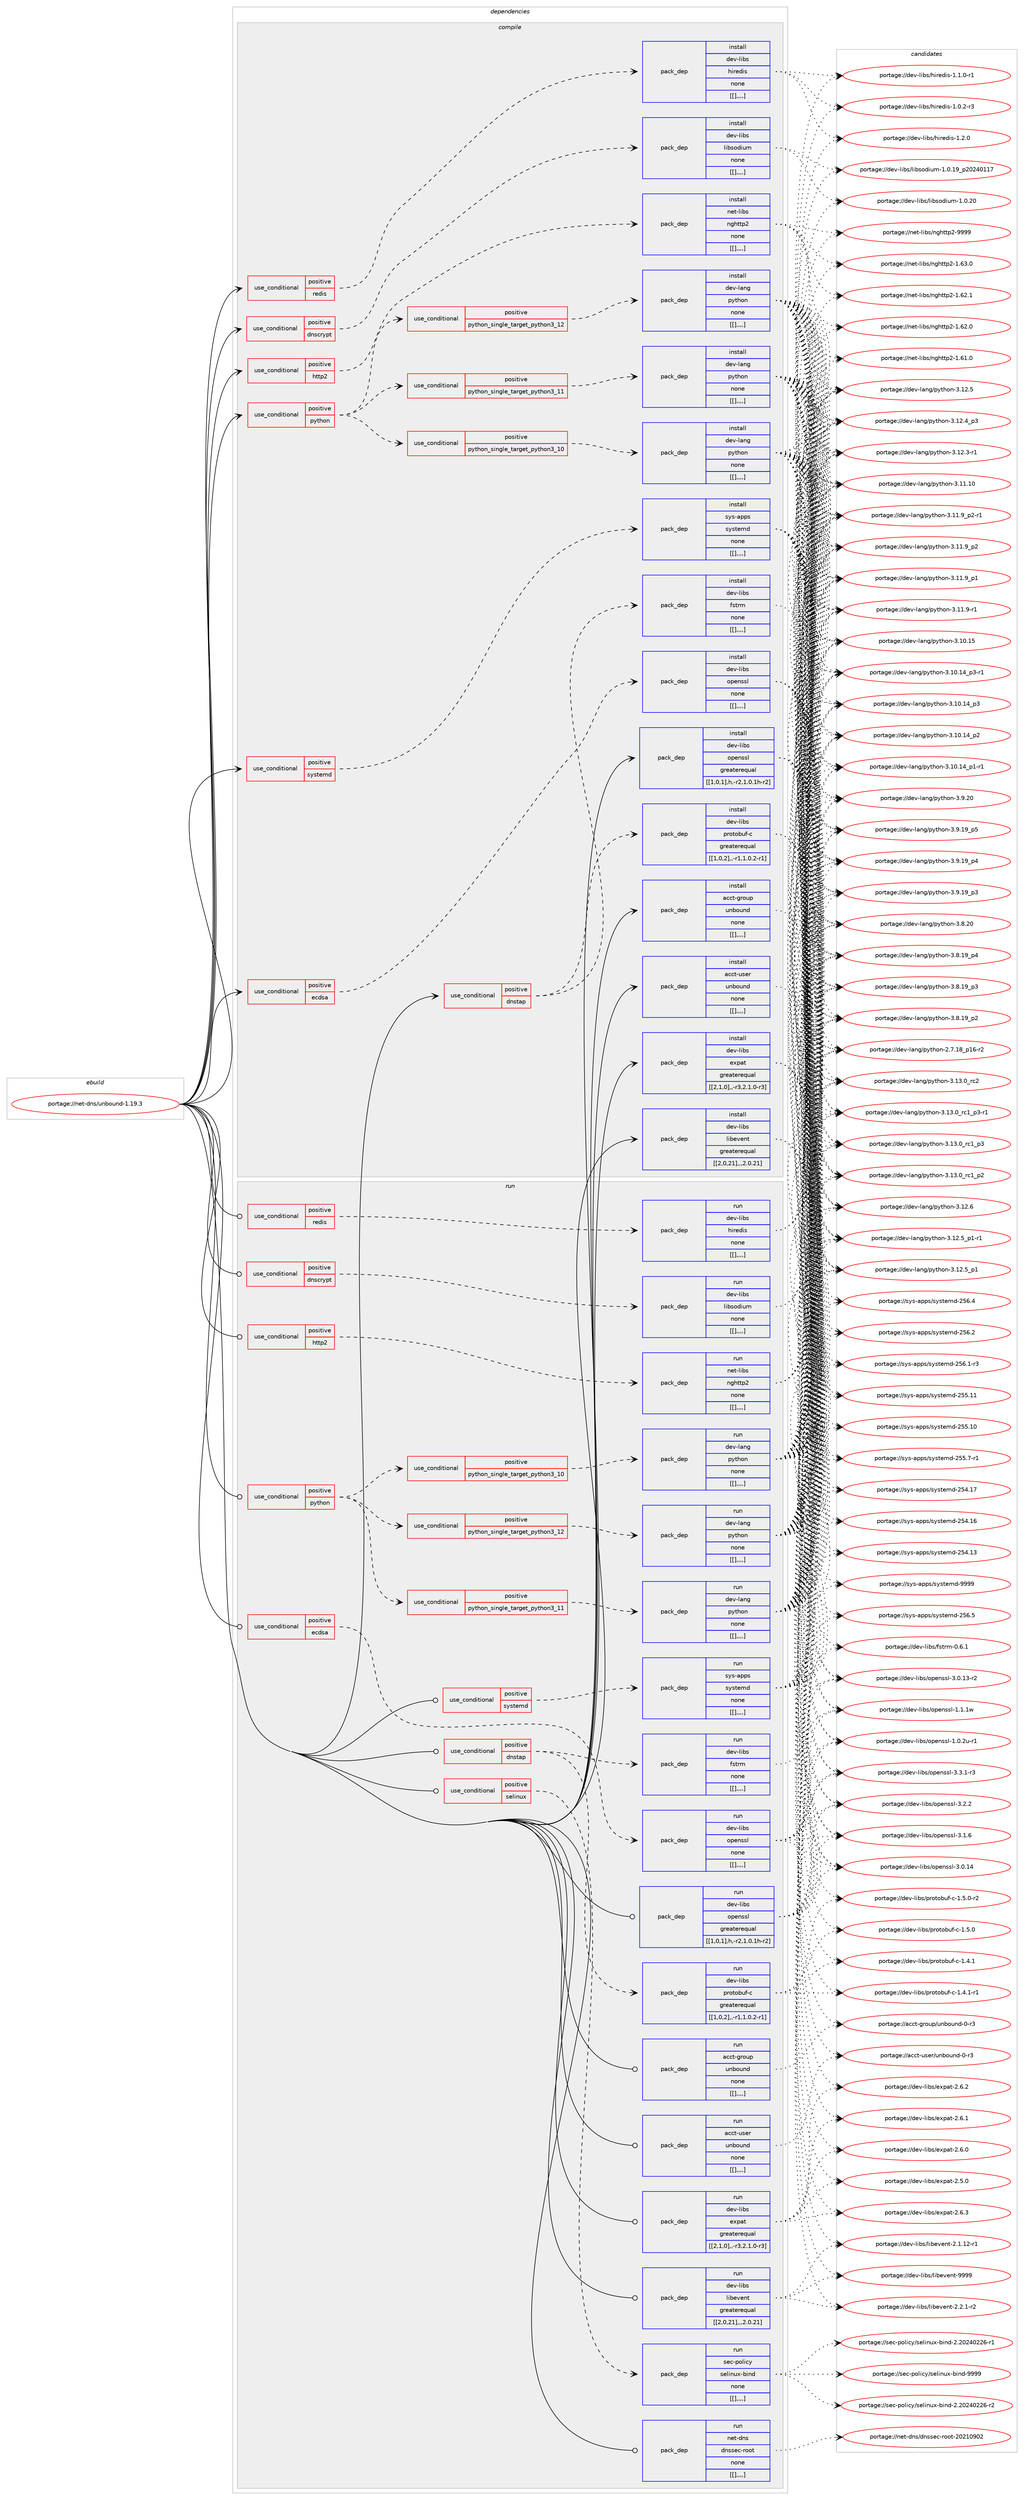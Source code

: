 digraph prolog {

# *************
# Graph options
# *************

newrank=true;
concentrate=true;
compound=true;
graph [rankdir=LR,fontname=Helvetica,fontsize=10,ranksep=1.5];#, ranksep=2.5, nodesep=0.2];
edge  [arrowhead=vee];
node  [fontname=Helvetica,fontsize=10];

# **********
# The ebuild
# **********

subgraph cluster_leftcol {
color=gray;
label=<<i>ebuild</i>>;
id [label="portage://net-dns/unbound-1.19.3", color=red, width=4, href="../net-dns/unbound-1.19.3.svg"];
}

# ****************
# The dependencies
# ****************

subgraph cluster_midcol {
color=gray;
label=<<i>dependencies</i>>;
subgraph cluster_compile {
fillcolor="#eeeeee";
style=filled;
label=<<i>compile</i>>;
subgraph cond94764 {
dependency365562 [label=<<TABLE BORDER="0" CELLBORDER="1" CELLSPACING="0" CELLPADDING="4"><TR><TD ROWSPAN="3" CELLPADDING="10">use_conditional</TD></TR><TR><TD>positive</TD></TR><TR><TD>dnscrypt</TD></TR></TABLE>>, shape=none, color=red];
subgraph pack268045 {
dependency365563 [label=<<TABLE BORDER="0" CELLBORDER="1" CELLSPACING="0" CELLPADDING="4" WIDTH="220"><TR><TD ROWSPAN="6" CELLPADDING="30">pack_dep</TD></TR><TR><TD WIDTH="110">install</TD></TR><TR><TD>dev-libs</TD></TR><TR><TD>libsodium</TD></TR><TR><TD>none</TD></TR><TR><TD>[[],,,,]</TD></TR></TABLE>>, shape=none, color=blue];
}
dependency365562:e -> dependency365563:w [weight=20,style="dashed",arrowhead="vee"];
}
id:e -> dependency365562:w [weight=20,style="solid",arrowhead="vee"];
subgraph cond94765 {
dependency365564 [label=<<TABLE BORDER="0" CELLBORDER="1" CELLSPACING="0" CELLPADDING="4"><TR><TD ROWSPAN="3" CELLPADDING="10">use_conditional</TD></TR><TR><TD>positive</TD></TR><TR><TD>dnstap</TD></TR></TABLE>>, shape=none, color=red];
subgraph pack268046 {
dependency365565 [label=<<TABLE BORDER="0" CELLBORDER="1" CELLSPACING="0" CELLPADDING="4" WIDTH="220"><TR><TD ROWSPAN="6" CELLPADDING="30">pack_dep</TD></TR><TR><TD WIDTH="110">install</TD></TR><TR><TD>dev-libs</TD></TR><TR><TD>fstrm</TD></TR><TR><TD>none</TD></TR><TR><TD>[[],,,,]</TD></TR></TABLE>>, shape=none, color=blue];
}
dependency365564:e -> dependency365565:w [weight=20,style="dashed",arrowhead="vee"];
subgraph pack268047 {
dependency365566 [label=<<TABLE BORDER="0" CELLBORDER="1" CELLSPACING="0" CELLPADDING="4" WIDTH="220"><TR><TD ROWSPAN="6" CELLPADDING="30">pack_dep</TD></TR><TR><TD WIDTH="110">install</TD></TR><TR><TD>dev-libs</TD></TR><TR><TD>protobuf-c</TD></TR><TR><TD>greaterequal</TD></TR><TR><TD>[[1,0,2],,-r1,1.0.2-r1]</TD></TR></TABLE>>, shape=none, color=blue];
}
dependency365564:e -> dependency365566:w [weight=20,style="dashed",arrowhead="vee"];
}
id:e -> dependency365564:w [weight=20,style="solid",arrowhead="vee"];
subgraph cond94766 {
dependency365567 [label=<<TABLE BORDER="0" CELLBORDER="1" CELLSPACING="0" CELLPADDING="4"><TR><TD ROWSPAN="3" CELLPADDING="10">use_conditional</TD></TR><TR><TD>positive</TD></TR><TR><TD>ecdsa</TD></TR></TABLE>>, shape=none, color=red];
subgraph pack268048 {
dependency365568 [label=<<TABLE BORDER="0" CELLBORDER="1" CELLSPACING="0" CELLPADDING="4" WIDTH="220"><TR><TD ROWSPAN="6" CELLPADDING="30">pack_dep</TD></TR><TR><TD WIDTH="110">install</TD></TR><TR><TD>dev-libs</TD></TR><TR><TD>openssl</TD></TR><TR><TD>none</TD></TR><TR><TD>[[],,,,]</TD></TR></TABLE>>, shape=none, color=blue];
}
dependency365567:e -> dependency365568:w [weight=20,style="dashed",arrowhead="vee"];
}
id:e -> dependency365567:w [weight=20,style="solid",arrowhead="vee"];
subgraph cond94767 {
dependency365569 [label=<<TABLE BORDER="0" CELLBORDER="1" CELLSPACING="0" CELLPADDING="4"><TR><TD ROWSPAN="3" CELLPADDING="10">use_conditional</TD></TR><TR><TD>positive</TD></TR><TR><TD>http2</TD></TR></TABLE>>, shape=none, color=red];
subgraph pack268049 {
dependency365570 [label=<<TABLE BORDER="0" CELLBORDER="1" CELLSPACING="0" CELLPADDING="4" WIDTH="220"><TR><TD ROWSPAN="6" CELLPADDING="30">pack_dep</TD></TR><TR><TD WIDTH="110">install</TD></TR><TR><TD>net-libs</TD></TR><TR><TD>nghttp2</TD></TR><TR><TD>none</TD></TR><TR><TD>[[],,,,]</TD></TR></TABLE>>, shape=none, color=blue];
}
dependency365569:e -> dependency365570:w [weight=20,style="dashed",arrowhead="vee"];
}
id:e -> dependency365569:w [weight=20,style="solid",arrowhead="vee"];
subgraph cond94768 {
dependency365571 [label=<<TABLE BORDER="0" CELLBORDER="1" CELLSPACING="0" CELLPADDING="4"><TR><TD ROWSPAN="3" CELLPADDING="10">use_conditional</TD></TR><TR><TD>positive</TD></TR><TR><TD>python</TD></TR></TABLE>>, shape=none, color=red];
subgraph cond94769 {
dependency365572 [label=<<TABLE BORDER="0" CELLBORDER="1" CELLSPACING="0" CELLPADDING="4"><TR><TD ROWSPAN="3" CELLPADDING="10">use_conditional</TD></TR><TR><TD>positive</TD></TR><TR><TD>python_single_target_python3_10</TD></TR></TABLE>>, shape=none, color=red];
subgraph pack268050 {
dependency365573 [label=<<TABLE BORDER="0" CELLBORDER="1" CELLSPACING="0" CELLPADDING="4" WIDTH="220"><TR><TD ROWSPAN="6" CELLPADDING="30">pack_dep</TD></TR><TR><TD WIDTH="110">install</TD></TR><TR><TD>dev-lang</TD></TR><TR><TD>python</TD></TR><TR><TD>none</TD></TR><TR><TD>[[],,,,]</TD></TR></TABLE>>, shape=none, color=blue];
}
dependency365572:e -> dependency365573:w [weight=20,style="dashed",arrowhead="vee"];
}
dependency365571:e -> dependency365572:w [weight=20,style="dashed",arrowhead="vee"];
subgraph cond94770 {
dependency365574 [label=<<TABLE BORDER="0" CELLBORDER="1" CELLSPACING="0" CELLPADDING="4"><TR><TD ROWSPAN="3" CELLPADDING="10">use_conditional</TD></TR><TR><TD>positive</TD></TR><TR><TD>python_single_target_python3_11</TD></TR></TABLE>>, shape=none, color=red];
subgraph pack268051 {
dependency365575 [label=<<TABLE BORDER="0" CELLBORDER="1" CELLSPACING="0" CELLPADDING="4" WIDTH="220"><TR><TD ROWSPAN="6" CELLPADDING="30">pack_dep</TD></TR><TR><TD WIDTH="110">install</TD></TR><TR><TD>dev-lang</TD></TR><TR><TD>python</TD></TR><TR><TD>none</TD></TR><TR><TD>[[],,,,]</TD></TR></TABLE>>, shape=none, color=blue];
}
dependency365574:e -> dependency365575:w [weight=20,style="dashed",arrowhead="vee"];
}
dependency365571:e -> dependency365574:w [weight=20,style="dashed",arrowhead="vee"];
subgraph cond94771 {
dependency365576 [label=<<TABLE BORDER="0" CELLBORDER="1" CELLSPACING="0" CELLPADDING="4"><TR><TD ROWSPAN="3" CELLPADDING="10">use_conditional</TD></TR><TR><TD>positive</TD></TR><TR><TD>python_single_target_python3_12</TD></TR></TABLE>>, shape=none, color=red];
subgraph pack268052 {
dependency365577 [label=<<TABLE BORDER="0" CELLBORDER="1" CELLSPACING="0" CELLPADDING="4" WIDTH="220"><TR><TD ROWSPAN="6" CELLPADDING="30">pack_dep</TD></TR><TR><TD WIDTH="110">install</TD></TR><TR><TD>dev-lang</TD></TR><TR><TD>python</TD></TR><TR><TD>none</TD></TR><TR><TD>[[],,,,]</TD></TR></TABLE>>, shape=none, color=blue];
}
dependency365576:e -> dependency365577:w [weight=20,style="dashed",arrowhead="vee"];
}
dependency365571:e -> dependency365576:w [weight=20,style="dashed",arrowhead="vee"];
}
id:e -> dependency365571:w [weight=20,style="solid",arrowhead="vee"];
subgraph cond94772 {
dependency365578 [label=<<TABLE BORDER="0" CELLBORDER="1" CELLSPACING="0" CELLPADDING="4"><TR><TD ROWSPAN="3" CELLPADDING="10">use_conditional</TD></TR><TR><TD>positive</TD></TR><TR><TD>redis</TD></TR></TABLE>>, shape=none, color=red];
subgraph pack268053 {
dependency365579 [label=<<TABLE BORDER="0" CELLBORDER="1" CELLSPACING="0" CELLPADDING="4" WIDTH="220"><TR><TD ROWSPAN="6" CELLPADDING="30">pack_dep</TD></TR><TR><TD WIDTH="110">install</TD></TR><TR><TD>dev-libs</TD></TR><TR><TD>hiredis</TD></TR><TR><TD>none</TD></TR><TR><TD>[[],,,,]</TD></TR></TABLE>>, shape=none, color=blue];
}
dependency365578:e -> dependency365579:w [weight=20,style="dashed",arrowhead="vee"];
}
id:e -> dependency365578:w [weight=20,style="solid",arrowhead="vee"];
subgraph cond94773 {
dependency365580 [label=<<TABLE BORDER="0" CELLBORDER="1" CELLSPACING="0" CELLPADDING="4"><TR><TD ROWSPAN="3" CELLPADDING="10">use_conditional</TD></TR><TR><TD>positive</TD></TR><TR><TD>systemd</TD></TR></TABLE>>, shape=none, color=red];
subgraph pack268054 {
dependency365581 [label=<<TABLE BORDER="0" CELLBORDER="1" CELLSPACING="0" CELLPADDING="4" WIDTH="220"><TR><TD ROWSPAN="6" CELLPADDING="30">pack_dep</TD></TR><TR><TD WIDTH="110">install</TD></TR><TR><TD>sys-apps</TD></TR><TR><TD>systemd</TD></TR><TR><TD>none</TD></TR><TR><TD>[[],,,,]</TD></TR></TABLE>>, shape=none, color=blue];
}
dependency365580:e -> dependency365581:w [weight=20,style="dashed",arrowhead="vee"];
}
id:e -> dependency365580:w [weight=20,style="solid",arrowhead="vee"];
subgraph pack268055 {
dependency365582 [label=<<TABLE BORDER="0" CELLBORDER="1" CELLSPACING="0" CELLPADDING="4" WIDTH="220"><TR><TD ROWSPAN="6" CELLPADDING="30">pack_dep</TD></TR><TR><TD WIDTH="110">install</TD></TR><TR><TD>acct-group</TD></TR><TR><TD>unbound</TD></TR><TR><TD>none</TD></TR><TR><TD>[[],,,,]</TD></TR></TABLE>>, shape=none, color=blue];
}
id:e -> dependency365582:w [weight=20,style="solid",arrowhead="vee"];
subgraph pack268056 {
dependency365583 [label=<<TABLE BORDER="0" CELLBORDER="1" CELLSPACING="0" CELLPADDING="4" WIDTH="220"><TR><TD ROWSPAN="6" CELLPADDING="30">pack_dep</TD></TR><TR><TD WIDTH="110">install</TD></TR><TR><TD>acct-user</TD></TR><TR><TD>unbound</TD></TR><TR><TD>none</TD></TR><TR><TD>[[],,,,]</TD></TR></TABLE>>, shape=none, color=blue];
}
id:e -> dependency365583:w [weight=20,style="solid",arrowhead="vee"];
subgraph pack268057 {
dependency365584 [label=<<TABLE BORDER="0" CELLBORDER="1" CELLSPACING="0" CELLPADDING="4" WIDTH="220"><TR><TD ROWSPAN="6" CELLPADDING="30">pack_dep</TD></TR><TR><TD WIDTH="110">install</TD></TR><TR><TD>dev-libs</TD></TR><TR><TD>expat</TD></TR><TR><TD>greaterequal</TD></TR><TR><TD>[[2,1,0],,-r3,2.1.0-r3]</TD></TR></TABLE>>, shape=none, color=blue];
}
id:e -> dependency365584:w [weight=20,style="solid",arrowhead="vee"];
subgraph pack268058 {
dependency365585 [label=<<TABLE BORDER="0" CELLBORDER="1" CELLSPACING="0" CELLPADDING="4" WIDTH="220"><TR><TD ROWSPAN="6" CELLPADDING="30">pack_dep</TD></TR><TR><TD WIDTH="110">install</TD></TR><TR><TD>dev-libs</TD></TR><TR><TD>libevent</TD></TR><TR><TD>greaterequal</TD></TR><TR><TD>[[2,0,21],,,2.0.21]</TD></TR></TABLE>>, shape=none, color=blue];
}
id:e -> dependency365585:w [weight=20,style="solid",arrowhead="vee"];
subgraph pack268059 {
dependency365586 [label=<<TABLE BORDER="0" CELLBORDER="1" CELLSPACING="0" CELLPADDING="4" WIDTH="220"><TR><TD ROWSPAN="6" CELLPADDING="30">pack_dep</TD></TR><TR><TD WIDTH="110">install</TD></TR><TR><TD>dev-libs</TD></TR><TR><TD>openssl</TD></TR><TR><TD>greaterequal</TD></TR><TR><TD>[[1,0,1],h,-r2,1.0.1h-r2]</TD></TR></TABLE>>, shape=none, color=blue];
}
id:e -> dependency365586:w [weight=20,style="solid",arrowhead="vee"];
}
subgraph cluster_compileandrun {
fillcolor="#eeeeee";
style=filled;
label=<<i>compile and run</i>>;
}
subgraph cluster_run {
fillcolor="#eeeeee";
style=filled;
label=<<i>run</i>>;
subgraph cond94774 {
dependency365587 [label=<<TABLE BORDER="0" CELLBORDER="1" CELLSPACING="0" CELLPADDING="4"><TR><TD ROWSPAN="3" CELLPADDING="10">use_conditional</TD></TR><TR><TD>positive</TD></TR><TR><TD>dnscrypt</TD></TR></TABLE>>, shape=none, color=red];
subgraph pack268060 {
dependency365588 [label=<<TABLE BORDER="0" CELLBORDER="1" CELLSPACING="0" CELLPADDING="4" WIDTH="220"><TR><TD ROWSPAN="6" CELLPADDING="30">pack_dep</TD></TR><TR><TD WIDTH="110">run</TD></TR><TR><TD>dev-libs</TD></TR><TR><TD>libsodium</TD></TR><TR><TD>none</TD></TR><TR><TD>[[],,,,]</TD></TR></TABLE>>, shape=none, color=blue];
}
dependency365587:e -> dependency365588:w [weight=20,style="dashed",arrowhead="vee"];
}
id:e -> dependency365587:w [weight=20,style="solid",arrowhead="odot"];
subgraph cond94775 {
dependency365589 [label=<<TABLE BORDER="0" CELLBORDER="1" CELLSPACING="0" CELLPADDING="4"><TR><TD ROWSPAN="3" CELLPADDING="10">use_conditional</TD></TR><TR><TD>positive</TD></TR><TR><TD>dnstap</TD></TR></TABLE>>, shape=none, color=red];
subgraph pack268061 {
dependency365590 [label=<<TABLE BORDER="0" CELLBORDER="1" CELLSPACING="0" CELLPADDING="4" WIDTH="220"><TR><TD ROWSPAN="6" CELLPADDING="30">pack_dep</TD></TR><TR><TD WIDTH="110">run</TD></TR><TR><TD>dev-libs</TD></TR><TR><TD>fstrm</TD></TR><TR><TD>none</TD></TR><TR><TD>[[],,,,]</TD></TR></TABLE>>, shape=none, color=blue];
}
dependency365589:e -> dependency365590:w [weight=20,style="dashed",arrowhead="vee"];
subgraph pack268062 {
dependency365591 [label=<<TABLE BORDER="0" CELLBORDER="1" CELLSPACING="0" CELLPADDING="4" WIDTH="220"><TR><TD ROWSPAN="6" CELLPADDING="30">pack_dep</TD></TR><TR><TD WIDTH="110">run</TD></TR><TR><TD>dev-libs</TD></TR><TR><TD>protobuf-c</TD></TR><TR><TD>greaterequal</TD></TR><TR><TD>[[1,0,2],,-r1,1.0.2-r1]</TD></TR></TABLE>>, shape=none, color=blue];
}
dependency365589:e -> dependency365591:w [weight=20,style="dashed",arrowhead="vee"];
}
id:e -> dependency365589:w [weight=20,style="solid",arrowhead="odot"];
subgraph cond94776 {
dependency365592 [label=<<TABLE BORDER="0" CELLBORDER="1" CELLSPACING="0" CELLPADDING="4"><TR><TD ROWSPAN="3" CELLPADDING="10">use_conditional</TD></TR><TR><TD>positive</TD></TR><TR><TD>ecdsa</TD></TR></TABLE>>, shape=none, color=red];
subgraph pack268063 {
dependency365593 [label=<<TABLE BORDER="0" CELLBORDER="1" CELLSPACING="0" CELLPADDING="4" WIDTH="220"><TR><TD ROWSPAN="6" CELLPADDING="30">pack_dep</TD></TR><TR><TD WIDTH="110">run</TD></TR><TR><TD>dev-libs</TD></TR><TR><TD>openssl</TD></TR><TR><TD>none</TD></TR><TR><TD>[[],,,,]</TD></TR></TABLE>>, shape=none, color=blue];
}
dependency365592:e -> dependency365593:w [weight=20,style="dashed",arrowhead="vee"];
}
id:e -> dependency365592:w [weight=20,style="solid",arrowhead="odot"];
subgraph cond94777 {
dependency365594 [label=<<TABLE BORDER="0" CELLBORDER="1" CELLSPACING="0" CELLPADDING="4"><TR><TD ROWSPAN="3" CELLPADDING="10">use_conditional</TD></TR><TR><TD>positive</TD></TR><TR><TD>http2</TD></TR></TABLE>>, shape=none, color=red];
subgraph pack268064 {
dependency365595 [label=<<TABLE BORDER="0" CELLBORDER="1" CELLSPACING="0" CELLPADDING="4" WIDTH="220"><TR><TD ROWSPAN="6" CELLPADDING="30">pack_dep</TD></TR><TR><TD WIDTH="110">run</TD></TR><TR><TD>net-libs</TD></TR><TR><TD>nghttp2</TD></TR><TR><TD>none</TD></TR><TR><TD>[[],,,,]</TD></TR></TABLE>>, shape=none, color=blue];
}
dependency365594:e -> dependency365595:w [weight=20,style="dashed",arrowhead="vee"];
}
id:e -> dependency365594:w [weight=20,style="solid",arrowhead="odot"];
subgraph cond94778 {
dependency365596 [label=<<TABLE BORDER="0" CELLBORDER="1" CELLSPACING="0" CELLPADDING="4"><TR><TD ROWSPAN="3" CELLPADDING="10">use_conditional</TD></TR><TR><TD>positive</TD></TR><TR><TD>python</TD></TR></TABLE>>, shape=none, color=red];
subgraph cond94779 {
dependency365597 [label=<<TABLE BORDER="0" CELLBORDER="1" CELLSPACING="0" CELLPADDING="4"><TR><TD ROWSPAN="3" CELLPADDING="10">use_conditional</TD></TR><TR><TD>positive</TD></TR><TR><TD>python_single_target_python3_10</TD></TR></TABLE>>, shape=none, color=red];
subgraph pack268065 {
dependency365598 [label=<<TABLE BORDER="0" CELLBORDER="1" CELLSPACING="0" CELLPADDING="4" WIDTH="220"><TR><TD ROWSPAN="6" CELLPADDING="30">pack_dep</TD></TR><TR><TD WIDTH="110">run</TD></TR><TR><TD>dev-lang</TD></TR><TR><TD>python</TD></TR><TR><TD>none</TD></TR><TR><TD>[[],,,,]</TD></TR></TABLE>>, shape=none, color=blue];
}
dependency365597:e -> dependency365598:w [weight=20,style="dashed",arrowhead="vee"];
}
dependency365596:e -> dependency365597:w [weight=20,style="dashed",arrowhead="vee"];
subgraph cond94780 {
dependency365599 [label=<<TABLE BORDER="0" CELLBORDER="1" CELLSPACING="0" CELLPADDING="4"><TR><TD ROWSPAN="3" CELLPADDING="10">use_conditional</TD></TR><TR><TD>positive</TD></TR><TR><TD>python_single_target_python3_11</TD></TR></TABLE>>, shape=none, color=red];
subgraph pack268066 {
dependency365600 [label=<<TABLE BORDER="0" CELLBORDER="1" CELLSPACING="0" CELLPADDING="4" WIDTH="220"><TR><TD ROWSPAN="6" CELLPADDING="30">pack_dep</TD></TR><TR><TD WIDTH="110">run</TD></TR><TR><TD>dev-lang</TD></TR><TR><TD>python</TD></TR><TR><TD>none</TD></TR><TR><TD>[[],,,,]</TD></TR></TABLE>>, shape=none, color=blue];
}
dependency365599:e -> dependency365600:w [weight=20,style="dashed",arrowhead="vee"];
}
dependency365596:e -> dependency365599:w [weight=20,style="dashed",arrowhead="vee"];
subgraph cond94781 {
dependency365601 [label=<<TABLE BORDER="0" CELLBORDER="1" CELLSPACING="0" CELLPADDING="4"><TR><TD ROWSPAN="3" CELLPADDING="10">use_conditional</TD></TR><TR><TD>positive</TD></TR><TR><TD>python_single_target_python3_12</TD></TR></TABLE>>, shape=none, color=red];
subgraph pack268067 {
dependency365602 [label=<<TABLE BORDER="0" CELLBORDER="1" CELLSPACING="0" CELLPADDING="4" WIDTH="220"><TR><TD ROWSPAN="6" CELLPADDING="30">pack_dep</TD></TR><TR><TD WIDTH="110">run</TD></TR><TR><TD>dev-lang</TD></TR><TR><TD>python</TD></TR><TR><TD>none</TD></TR><TR><TD>[[],,,,]</TD></TR></TABLE>>, shape=none, color=blue];
}
dependency365601:e -> dependency365602:w [weight=20,style="dashed",arrowhead="vee"];
}
dependency365596:e -> dependency365601:w [weight=20,style="dashed",arrowhead="vee"];
}
id:e -> dependency365596:w [weight=20,style="solid",arrowhead="odot"];
subgraph cond94782 {
dependency365603 [label=<<TABLE BORDER="0" CELLBORDER="1" CELLSPACING="0" CELLPADDING="4"><TR><TD ROWSPAN="3" CELLPADDING="10">use_conditional</TD></TR><TR><TD>positive</TD></TR><TR><TD>redis</TD></TR></TABLE>>, shape=none, color=red];
subgraph pack268068 {
dependency365604 [label=<<TABLE BORDER="0" CELLBORDER="1" CELLSPACING="0" CELLPADDING="4" WIDTH="220"><TR><TD ROWSPAN="6" CELLPADDING="30">pack_dep</TD></TR><TR><TD WIDTH="110">run</TD></TR><TR><TD>dev-libs</TD></TR><TR><TD>hiredis</TD></TR><TR><TD>none</TD></TR><TR><TD>[[],,,,]</TD></TR></TABLE>>, shape=none, color=blue];
}
dependency365603:e -> dependency365604:w [weight=20,style="dashed",arrowhead="vee"];
}
id:e -> dependency365603:w [weight=20,style="solid",arrowhead="odot"];
subgraph cond94783 {
dependency365605 [label=<<TABLE BORDER="0" CELLBORDER="1" CELLSPACING="0" CELLPADDING="4"><TR><TD ROWSPAN="3" CELLPADDING="10">use_conditional</TD></TR><TR><TD>positive</TD></TR><TR><TD>selinux</TD></TR></TABLE>>, shape=none, color=red];
subgraph pack268069 {
dependency365606 [label=<<TABLE BORDER="0" CELLBORDER="1" CELLSPACING="0" CELLPADDING="4" WIDTH="220"><TR><TD ROWSPAN="6" CELLPADDING="30">pack_dep</TD></TR><TR><TD WIDTH="110">run</TD></TR><TR><TD>sec-policy</TD></TR><TR><TD>selinux-bind</TD></TR><TR><TD>none</TD></TR><TR><TD>[[],,,,]</TD></TR></TABLE>>, shape=none, color=blue];
}
dependency365605:e -> dependency365606:w [weight=20,style="dashed",arrowhead="vee"];
}
id:e -> dependency365605:w [weight=20,style="solid",arrowhead="odot"];
subgraph cond94784 {
dependency365607 [label=<<TABLE BORDER="0" CELLBORDER="1" CELLSPACING="0" CELLPADDING="4"><TR><TD ROWSPAN="3" CELLPADDING="10">use_conditional</TD></TR><TR><TD>positive</TD></TR><TR><TD>systemd</TD></TR></TABLE>>, shape=none, color=red];
subgraph pack268070 {
dependency365608 [label=<<TABLE BORDER="0" CELLBORDER="1" CELLSPACING="0" CELLPADDING="4" WIDTH="220"><TR><TD ROWSPAN="6" CELLPADDING="30">pack_dep</TD></TR><TR><TD WIDTH="110">run</TD></TR><TR><TD>sys-apps</TD></TR><TR><TD>systemd</TD></TR><TR><TD>none</TD></TR><TR><TD>[[],,,,]</TD></TR></TABLE>>, shape=none, color=blue];
}
dependency365607:e -> dependency365608:w [weight=20,style="dashed",arrowhead="vee"];
}
id:e -> dependency365607:w [weight=20,style="solid",arrowhead="odot"];
subgraph pack268071 {
dependency365609 [label=<<TABLE BORDER="0" CELLBORDER="1" CELLSPACING="0" CELLPADDING="4" WIDTH="220"><TR><TD ROWSPAN="6" CELLPADDING="30">pack_dep</TD></TR><TR><TD WIDTH="110">run</TD></TR><TR><TD>acct-group</TD></TR><TR><TD>unbound</TD></TR><TR><TD>none</TD></TR><TR><TD>[[],,,,]</TD></TR></TABLE>>, shape=none, color=blue];
}
id:e -> dependency365609:w [weight=20,style="solid",arrowhead="odot"];
subgraph pack268072 {
dependency365610 [label=<<TABLE BORDER="0" CELLBORDER="1" CELLSPACING="0" CELLPADDING="4" WIDTH="220"><TR><TD ROWSPAN="6" CELLPADDING="30">pack_dep</TD></TR><TR><TD WIDTH="110">run</TD></TR><TR><TD>acct-user</TD></TR><TR><TD>unbound</TD></TR><TR><TD>none</TD></TR><TR><TD>[[],,,,]</TD></TR></TABLE>>, shape=none, color=blue];
}
id:e -> dependency365610:w [weight=20,style="solid",arrowhead="odot"];
subgraph pack268073 {
dependency365611 [label=<<TABLE BORDER="0" CELLBORDER="1" CELLSPACING="0" CELLPADDING="4" WIDTH="220"><TR><TD ROWSPAN="6" CELLPADDING="30">pack_dep</TD></TR><TR><TD WIDTH="110">run</TD></TR><TR><TD>dev-libs</TD></TR><TR><TD>expat</TD></TR><TR><TD>greaterequal</TD></TR><TR><TD>[[2,1,0],,-r3,2.1.0-r3]</TD></TR></TABLE>>, shape=none, color=blue];
}
id:e -> dependency365611:w [weight=20,style="solid",arrowhead="odot"];
subgraph pack268074 {
dependency365612 [label=<<TABLE BORDER="0" CELLBORDER="1" CELLSPACING="0" CELLPADDING="4" WIDTH="220"><TR><TD ROWSPAN="6" CELLPADDING="30">pack_dep</TD></TR><TR><TD WIDTH="110">run</TD></TR><TR><TD>dev-libs</TD></TR><TR><TD>libevent</TD></TR><TR><TD>greaterequal</TD></TR><TR><TD>[[2,0,21],,,2.0.21]</TD></TR></TABLE>>, shape=none, color=blue];
}
id:e -> dependency365612:w [weight=20,style="solid",arrowhead="odot"];
subgraph pack268075 {
dependency365613 [label=<<TABLE BORDER="0" CELLBORDER="1" CELLSPACING="0" CELLPADDING="4" WIDTH="220"><TR><TD ROWSPAN="6" CELLPADDING="30">pack_dep</TD></TR><TR><TD WIDTH="110">run</TD></TR><TR><TD>dev-libs</TD></TR><TR><TD>openssl</TD></TR><TR><TD>greaterequal</TD></TR><TR><TD>[[1,0,1],h,-r2,1.0.1h-r2]</TD></TR></TABLE>>, shape=none, color=blue];
}
id:e -> dependency365613:w [weight=20,style="solid",arrowhead="odot"];
subgraph pack268076 {
dependency365614 [label=<<TABLE BORDER="0" CELLBORDER="1" CELLSPACING="0" CELLPADDING="4" WIDTH="220"><TR><TD ROWSPAN="6" CELLPADDING="30">pack_dep</TD></TR><TR><TD WIDTH="110">run</TD></TR><TR><TD>net-dns</TD></TR><TR><TD>dnssec-root</TD></TR><TR><TD>none</TD></TR><TR><TD>[[],,,,]</TD></TR></TABLE>>, shape=none, color=blue];
}
id:e -> dependency365614:w [weight=20,style="solid",arrowhead="odot"];
}
}

# **************
# The candidates
# **************

subgraph cluster_choices {
rank=same;
color=gray;
label=<<i>candidates</i>>;

subgraph choice268045 {
color=black;
nodesep=1;
choice1001011184510810598115471081059811511110010511710945494648465048 [label="portage://dev-libs/libsodium-1.0.20", color=red, width=4,href="../dev-libs/libsodium-1.0.20.svg"];
choice1001011184510810598115471081059811511110010511710945494648464957951125048505248494955 [label="portage://dev-libs/libsodium-1.0.19_p20240117", color=red, width=4,href="../dev-libs/libsodium-1.0.19_p20240117.svg"];
dependency365563:e -> choice1001011184510810598115471081059811511110010511710945494648465048:w [style=dotted,weight="100"];
dependency365563:e -> choice1001011184510810598115471081059811511110010511710945494648464957951125048505248494955:w [style=dotted,weight="100"];
}
subgraph choice268046 {
color=black;
nodesep=1;
choice100101118451081059811547102115116114109454846544649 [label="portage://dev-libs/fstrm-0.6.1", color=red, width=4,href="../dev-libs/fstrm-0.6.1.svg"];
dependency365565:e -> choice100101118451081059811547102115116114109454846544649:w [style=dotted,weight="100"];
}
subgraph choice268047 {
color=black;
nodesep=1;
choice1001011184510810598115471121141111161119811710245994549465346484511450 [label="portage://dev-libs/protobuf-c-1.5.0-r2", color=red, width=4,href="../dev-libs/protobuf-c-1.5.0-r2.svg"];
choice100101118451081059811547112114111116111981171024599454946534648 [label="portage://dev-libs/protobuf-c-1.5.0", color=red, width=4,href="../dev-libs/protobuf-c-1.5.0.svg"];
choice1001011184510810598115471121141111161119811710245994549465246494511449 [label="portage://dev-libs/protobuf-c-1.4.1-r1", color=red, width=4,href="../dev-libs/protobuf-c-1.4.1-r1.svg"];
choice100101118451081059811547112114111116111981171024599454946524649 [label="portage://dev-libs/protobuf-c-1.4.1", color=red, width=4,href="../dev-libs/protobuf-c-1.4.1.svg"];
dependency365566:e -> choice1001011184510810598115471121141111161119811710245994549465346484511450:w [style=dotted,weight="100"];
dependency365566:e -> choice100101118451081059811547112114111116111981171024599454946534648:w [style=dotted,weight="100"];
dependency365566:e -> choice1001011184510810598115471121141111161119811710245994549465246494511449:w [style=dotted,weight="100"];
dependency365566:e -> choice100101118451081059811547112114111116111981171024599454946524649:w [style=dotted,weight="100"];
}
subgraph choice268048 {
color=black;
nodesep=1;
choice1001011184510810598115471111121011101151151084551465146494511451 [label="portage://dev-libs/openssl-3.3.1-r3", color=red, width=4,href="../dev-libs/openssl-3.3.1-r3.svg"];
choice100101118451081059811547111112101110115115108455146504650 [label="portage://dev-libs/openssl-3.2.2", color=red, width=4,href="../dev-libs/openssl-3.2.2.svg"];
choice100101118451081059811547111112101110115115108455146494654 [label="portage://dev-libs/openssl-3.1.6", color=red, width=4,href="../dev-libs/openssl-3.1.6.svg"];
choice10010111845108105981154711111210111011511510845514648464952 [label="portage://dev-libs/openssl-3.0.14", color=red, width=4,href="../dev-libs/openssl-3.0.14.svg"];
choice100101118451081059811547111112101110115115108455146484649514511450 [label="portage://dev-libs/openssl-3.0.13-r2", color=red, width=4,href="../dev-libs/openssl-3.0.13-r2.svg"];
choice100101118451081059811547111112101110115115108454946494649119 [label="portage://dev-libs/openssl-1.1.1w", color=red, width=4,href="../dev-libs/openssl-1.1.1w.svg"];
choice1001011184510810598115471111121011101151151084549464846501174511449 [label="portage://dev-libs/openssl-1.0.2u-r1", color=red, width=4,href="../dev-libs/openssl-1.0.2u-r1.svg"];
dependency365568:e -> choice1001011184510810598115471111121011101151151084551465146494511451:w [style=dotted,weight="100"];
dependency365568:e -> choice100101118451081059811547111112101110115115108455146504650:w [style=dotted,weight="100"];
dependency365568:e -> choice100101118451081059811547111112101110115115108455146494654:w [style=dotted,weight="100"];
dependency365568:e -> choice10010111845108105981154711111210111011511510845514648464952:w [style=dotted,weight="100"];
dependency365568:e -> choice100101118451081059811547111112101110115115108455146484649514511450:w [style=dotted,weight="100"];
dependency365568:e -> choice100101118451081059811547111112101110115115108454946494649119:w [style=dotted,weight="100"];
dependency365568:e -> choice1001011184510810598115471111121011101151151084549464846501174511449:w [style=dotted,weight="100"];
}
subgraph choice268049 {
color=black;
nodesep=1;
choice110101116451081059811547110103104116116112504557575757 [label="portage://net-libs/nghttp2-9999", color=red, width=4,href="../net-libs/nghttp2-9999.svg"];
choice1101011164510810598115471101031041161161125045494654514648 [label="portage://net-libs/nghttp2-1.63.0", color=red, width=4,href="../net-libs/nghttp2-1.63.0.svg"];
choice1101011164510810598115471101031041161161125045494654504649 [label="portage://net-libs/nghttp2-1.62.1", color=red, width=4,href="../net-libs/nghttp2-1.62.1.svg"];
choice1101011164510810598115471101031041161161125045494654504648 [label="portage://net-libs/nghttp2-1.62.0", color=red, width=4,href="../net-libs/nghttp2-1.62.0.svg"];
choice1101011164510810598115471101031041161161125045494654494648 [label="portage://net-libs/nghttp2-1.61.0", color=red, width=4,href="../net-libs/nghttp2-1.61.0.svg"];
dependency365570:e -> choice110101116451081059811547110103104116116112504557575757:w [style=dotted,weight="100"];
dependency365570:e -> choice1101011164510810598115471101031041161161125045494654514648:w [style=dotted,weight="100"];
dependency365570:e -> choice1101011164510810598115471101031041161161125045494654504649:w [style=dotted,weight="100"];
dependency365570:e -> choice1101011164510810598115471101031041161161125045494654504648:w [style=dotted,weight="100"];
dependency365570:e -> choice1101011164510810598115471101031041161161125045494654494648:w [style=dotted,weight="100"];
}
subgraph choice268050 {
color=black;
nodesep=1;
choice10010111845108971101034711212111610411111045514649514648951149950 [label="portage://dev-lang/python-3.13.0_rc2", color=red, width=4,href="../dev-lang/python-3.13.0_rc2.svg"];
choice1001011184510897110103471121211161041111104551464951464895114994995112514511449 [label="portage://dev-lang/python-3.13.0_rc1_p3-r1", color=red, width=4,href="../dev-lang/python-3.13.0_rc1_p3-r1.svg"];
choice100101118451089711010347112121116104111110455146495146489511499499511251 [label="portage://dev-lang/python-3.13.0_rc1_p3", color=red, width=4,href="../dev-lang/python-3.13.0_rc1_p3.svg"];
choice100101118451089711010347112121116104111110455146495146489511499499511250 [label="portage://dev-lang/python-3.13.0_rc1_p2", color=red, width=4,href="../dev-lang/python-3.13.0_rc1_p2.svg"];
choice10010111845108971101034711212111610411111045514649504654 [label="portage://dev-lang/python-3.12.6", color=red, width=4,href="../dev-lang/python-3.12.6.svg"];
choice1001011184510897110103471121211161041111104551464950465395112494511449 [label="portage://dev-lang/python-3.12.5_p1-r1", color=red, width=4,href="../dev-lang/python-3.12.5_p1-r1.svg"];
choice100101118451089711010347112121116104111110455146495046539511249 [label="portage://dev-lang/python-3.12.5_p1", color=red, width=4,href="../dev-lang/python-3.12.5_p1.svg"];
choice10010111845108971101034711212111610411111045514649504653 [label="portage://dev-lang/python-3.12.5", color=red, width=4,href="../dev-lang/python-3.12.5.svg"];
choice100101118451089711010347112121116104111110455146495046529511251 [label="portage://dev-lang/python-3.12.4_p3", color=red, width=4,href="../dev-lang/python-3.12.4_p3.svg"];
choice100101118451089711010347112121116104111110455146495046514511449 [label="portage://dev-lang/python-3.12.3-r1", color=red, width=4,href="../dev-lang/python-3.12.3-r1.svg"];
choice1001011184510897110103471121211161041111104551464949464948 [label="portage://dev-lang/python-3.11.10", color=red, width=4,href="../dev-lang/python-3.11.10.svg"];
choice1001011184510897110103471121211161041111104551464949465795112504511449 [label="portage://dev-lang/python-3.11.9_p2-r1", color=red, width=4,href="../dev-lang/python-3.11.9_p2-r1.svg"];
choice100101118451089711010347112121116104111110455146494946579511250 [label="portage://dev-lang/python-3.11.9_p2", color=red, width=4,href="../dev-lang/python-3.11.9_p2.svg"];
choice100101118451089711010347112121116104111110455146494946579511249 [label="portage://dev-lang/python-3.11.9_p1", color=red, width=4,href="../dev-lang/python-3.11.9_p1.svg"];
choice100101118451089711010347112121116104111110455146494946574511449 [label="portage://dev-lang/python-3.11.9-r1", color=red, width=4,href="../dev-lang/python-3.11.9-r1.svg"];
choice1001011184510897110103471121211161041111104551464948464953 [label="portage://dev-lang/python-3.10.15", color=red, width=4,href="../dev-lang/python-3.10.15.svg"];
choice100101118451089711010347112121116104111110455146494846495295112514511449 [label="portage://dev-lang/python-3.10.14_p3-r1", color=red, width=4,href="../dev-lang/python-3.10.14_p3-r1.svg"];
choice10010111845108971101034711212111610411111045514649484649529511251 [label="portage://dev-lang/python-3.10.14_p3", color=red, width=4,href="../dev-lang/python-3.10.14_p3.svg"];
choice10010111845108971101034711212111610411111045514649484649529511250 [label="portage://dev-lang/python-3.10.14_p2", color=red, width=4,href="../dev-lang/python-3.10.14_p2.svg"];
choice100101118451089711010347112121116104111110455146494846495295112494511449 [label="portage://dev-lang/python-3.10.14_p1-r1", color=red, width=4,href="../dev-lang/python-3.10.14_p1-r1.svg"];
choice10010111845108971101034711212111610411111045514657465048 [label="portage://dev-lang/python-3.9.20", color=red, width=4,href="../dev-lang/python-3.9.20.svg"];
choice100101118451089711010347112121116104111110455146574649579511253 [label="portage://dev-lang/python-3.9.19_p5", color=red, width=4,href="../dev-lang/python-3.9.19_p5.svg"];
choice100101118451089711010347112121116104111110455146574649579511252 [label="portage://dev-lang/python-3.9.19_p4", color=red, width=4,href="../dev-lang/python-3.9.19_p4.svg"];
choice100101118451089711010347112121116104111110455146574649579511251 [label="portage://dev-lang/python-3.9.19_p3", color=red, width=4,href="../dev-lang/python-3.9.19_p3.svg"];
choice10010111845108971101034711212111610411111045514656465048 [label="portage://dev-lang/python-3.8.20", color=red, width=4,href="../dev-lang/python-3.8.20.svg"];
choice100101118451089711010347112121116104111110455146564649579511252 [label="portage://dev-lang/python-3.8.19_p4", color=red, width=4,href="../dev-lang/python-3.8.19_p4.svg"];
choice100101118451089711010347112121116104111110455146564649579511251 [label="portage://dev-lang/python-3.8.19_p3", color=red, width=4,href="../dev-lang/python-3.8.19_p3.svg"];
choice100101118451089711010347112121116104111110455146564649579511250 [label="portage://dev-lang/python-3.8.19_p2", color=red, width=4,href="../dev-lang/python-3.8.19_p2.svg"];
choice100101118451089711010347112121116104111110455046554649569511249544511450 [label="portage://dev-lang/python-2.7.18_p16-r2", color=red, width=4,href="../dev-lang/python-2.7.18_p16-r2.svg"];
dependency365573:e -> choice10010111845108971101034711212111610411111045514649514648951149950:w [style=dotted,weight="100"];
dependency365573:e -> choice1001011184510897110103471121211161041111104551464951464895114994995112514511449:w [style=dotted,weight="100"];
dependency365573:e -> choice100101118451089711010347112121116104111110455146495146489511499499511251:w [style=dotted,weight="100"];
dependency365573:e -> choice100101118451089711010347112121116104111110455146495146489511499499511250:w [style=dotted,weight="100"];
dependency365573:e -> choice10010111845108971101034711212111610411111045514649504654:w [style=dotted,weight="100"];
dependency365573:e -> choice1001011184510897110103471121211161041111104551464950465395112494511449:w [style=dotted,weight="100"];
dependency365573:e -> choice100101118451089711010347112121116104111110455146495046539511249:w [style=dotted,weight="100"];
dependency365573:e -> choice10010111845108971101034711212111610411111045514649504653:w [style=dotted,weight="100"];
dependency365573:e -> choice100101118451089711010347112121116104111110455146495046529511251:w [style=dotted,weight="100"];
dependency365573:e -> choice100101118451089711010347112121116104111110455146495046514511449:w [style=dotted,weight="100"];
dependency365573:e -> choice1001011184510897110103471121211161041111104551464949464948:w [style=dotted,weight="100"];
dependency365573:e -> choice1001011184510897110103471121211161041111104551464949465795112504511449:w [style=dotted,weight="100"];
dependency365573:e -> choice100101118451089711010347112121116104111110455146494946579511250:w [style=dotted,weight="100"];
dependency365573:e -> choice100101118451089711010347112121116104111110455146494946579511249:w [style=dotted,weight="100"];
dependency365573:e -> choice100101118451089711010347112121116104111110455146494946574511449:w [style=dotted,weight="100"];
dependency365573:e -> choice1001011184510897110103471121211161041111104551464948464953:w [style=dotted,weight="100"];
dependency365573:e -> choice100101118451089711010347112121116104111110455146494846495295112514511449:w [style=dotted,weight="100"];
dependency365573:e -> choice10010111845108971101034711212111610411111045514649484649529511251:w [style=dotted,weight="100"];
dependency365573:e -> choice10010111845108971101034711212111610411111045514649484649529511250:w [style=dotted,weight="100"];
dependency365573:e -> choice100101118451089711010347112121116104111110455146494846495295112494511449:w [style=dotted,weight="100"];
dependency365573:e -> choice10010111845108971101034711212111610411111045514657465048:w [style=dotted,weight="100"];
dependency365573:e -> choice100101118451089711010347112121116104111110455146574649579511253:w [style=dotted,weight="100"];
dependency365573:e -> choice100101118451089711010347112121116104111110455146574649579511252:w [style=dotted,weight="100"];
dependency365573:e -> choice100101118451089711010347112121116104111110455146574649579511251:w [style=dotted,weight="100"];
dependency365573:e -> choice10010111845108971101034711212111610411111045514656465048:w [style=dotted,weight="100"];
dependency365573:e -> choice100101118451089711010347112121116104111110455146564649579511252:w [style=dotted,weight="100"];
dependency365573:e -> choice100101118451089711010347112121116104111110455146564649579511251:w [style=dotted,weight="100"];
dependency365573:e -> choice100101118451089711010347112121116104111110455146564649579511250:w [style=dotted,weight="100"];
dependency365573:e -> choice100101118451089711010347112121116104111110455046554649569511249544511450:w [style=dotted,weight="100"];
}
subgraph choice268051 {
color=black;
nodesep=1;
choice10010111845108971101034711212111610411111045514649514648951149950 [label="portage://dev-lang/python-3.13.0_rc2", color=red, width=4,href="../dev-lang/python-3.13.0_rc2.svg"];
choice1001011184510897110103471121211161041111104551464951464895114994995112514511449 [label="portage://dev-lang/python-3.13.0_rc1_p3-r1", color=red, width=4,href="../dev-lang/python-3.13.0_rc1_p3-r1.svg"];
choice100101118451089711010347112121116104111110455146495146489511499499511251 [label="portage://dev-lang/python-3.13.0_rc1_p3", color=red, width=4,href="../dev-lang/python-3.13.0_rc1_p3.svg"];
choice100101118451089711010347112121116104111110455146495146489511499499511250 [label="portage://dev-lang/python-3.13.0_rc1_p2", color=red, width=4,href="../dev-lang/python-3.13.0_rc1_p2.svg"];
choice10010111845108971101034711212111610411111045514649504654 [label="portage://dev-lang/python-3.12.6", color=red, width=4,href="../dev-lang/python-3.12.6.svg"];
choice1001011184510897110103471121211161041111104551464950465395112494511449 [label="portage://dev-lang/python-3.12.5_p1-r1", color=red, width=4,href="../dev-lang/python-3.12.5_p1-r1.svg"];
choice100101118451089711010347112121116104111110455146495046539511249 [label="portage://dev-lang/python-3.12.5_p1", color=red, width=4,href="../dev-lang/python-3.12.5_p1.svg"];
choice10010111845108971101034711212111610411111045514649504653 [label="portage://dev-lang/python-3.12.5", color=red, width=4,href="../dev-lang/python-3.12.5.svg"];
choice100101118451089711010347112121116104111110455146495046529511251 [label="portage://dev-lang/python-3.12.4_p3", color=red, width=4,href="../dev-lang/python-3.12.4_p3.svg"];
choice100101118451089711010347112121116104111110455146495046514511449 [label="portage://dev-lang/python-3.12.3-r1", color=red, width=4,href="../dev-lang/python-3.12.3-r1.svg"];
choice1001011184510897110103471121211161041111104551464949464948 [label="portage://dev-lang/python-3.11.10", color=red, width=4,href="../dev-lang/python-3.11.10.svg"];
choice1001011184510897110103471121211161041111104551464949465795112504511449 [label="portage://dev-lang/python-3.11.9_p2-r1", color=red, width=4,href="../dev-lang/python-3.11.9_p2-r1.svg"];
choice100101118451089711010347112121116104111110455146494946579511250 [label="portage://dev-lang/python-3.11.9_p2", color=red, width=4,href="../dev-lang/python-3.11.9_p2.svg"];
choice100101118451089711010347112121116104111110455146494946579511249 [label="portage://dev-lang/python-3.11.9_p1", color=red, width=4,href="../dev-lang/python-3.11.9_p1.svg"];
choice100101118451089711010347112121116104111110455146494946574511449 [label="portage://dev-lang/python-3.11.9-r1", color=red, width=4,href="../dev-lang/python-3.11.9-r1.svg"];
choice1001011184510897110103471121211161041111104551464948464953 [label="portage://dev-lang/python-3.10.15", color=red, width=4,href="../dev-lang/python-3.10.15.svg"];
choice100101118451089711010347112121116104111110455146494846495295112514511449 [label="portage://dev-lang/python-3.10.14_p3-r1", color=red, width=4,href="../dev-lang/python-3.10.14_p3-r1.svg"];
choice10010111845108971101034711212111610411111045514649484649529511251 [label="portage://dev-lang/python-3.10.14_p3", color=red, width=4,href="../dev-lang/python-3.10.14_p3.svg"];
choice10010111845108971101034711212111610411111045514649484649529511250 [label="portage://dev-lang/python-3.10.14_p2", color=red, width=4,href="../dev-lang/python-3.10.14_p2.svg"];
choice100101118451089711010347112121116104111110455146494846495295112494511449 [label="portage://dev-lang/python-3.10.14_p1-r1", color=red, width=4,href="../dev-lang/python-3.10.14_p1-r1.svg"];
choice10010111845108971101034711212111610411111045514657465048 [label="portage://dev-lang/python-3.9.20", color=red, width=4,href="../dev-lang/python-3.9.20.svg"];
choice100101118451089711010347112121116104111110455146574649579511253 [label="portage://dev-lang/python-3.9.19_p5", color=red, width=4,href="../dev-lang/python-3.9.19_p5.svg"];
choice100101118451089711010347112121116104111110455146574649579511252 [label="portage://dev-lang/python-3.9.19_p4", color=red, width=4,href="../dev-lang/python-3.9.19_p4.svg"];
choice100101118451089711010347112121116104111110455146574649579511251 [label="portage://dev-lang/python-3.9.19_p3", color=red, width=4,href="../dev-lang/python-3.9.19_p3.svg"];
choice10010111845108971101034711212111610411111045514656465048 [label="portage://dev-lang/python-3.8.20", color=red, width=4,href="../dev-lang/python-3.8.20.svg"];
choice100101118451089711010347112121116104111110455146564649579511252 [label="portage://dev-lang/python-3.8.19_p4", color=red, width=4,href="../dev-lang/python-3.8.19_p4.svg"];
choice100101118451089711010347112121116104111110455146564649579511251 [label="portage://dev-lang/python-3.8.19_p3", color=red, width=4,href="../dev-lang/python-3.8.19_p3.svg"];
choice100101118451089711010347112121116104111110455146564649579511250 [label="portage://dev-lang/python-3.8.19_p2", color=red, width=4,href="../dev-lang/python-3.8.19_p2.svg"];
choice100101118451089711010347112121116104111110455046554649569511249544511450 [label="portage://dev-lang/python-2.7.18_p16-r2", color=red, width=4,href="../dev-lang/python-2.7.18_p16-r2.svg"];
dependency365575:e -> choice10010111845108971101034711212111610411111045514649514648951149950:w [style=dotted,weight="100"];
dependency365575:e -> choice1001011184510897110103471121211161041111104551464951464895114994995112514511449:w [style=dotted,weight="100"];
dependency365575:e -> choice100101118451089711010347112121116104111110455146495146489511499499511251:w [style=dotted,weight="100"];
dependency365575:e -> choice100101118451089711010347112121116104111110455146495146489511499499511250:w [style=dotted,weight="100"];
dependency365575:e -> choice10010111845108971101034711212111610411111045514649504654:w [style=dotted,weight="100"];
dependency365575:e -> choice1001011184510897110103471121211161041111104551464950465395112494511449:w [style=dotted,weight="100"];
dependency365575:e -> choice100101118451089711010347112121116104111110455146495046539511249:w [style=dotted,weight="100"];
dependency365575:e -> choice10010111845108971101034711212111610411111045514649504653:w [style=dotted,weight="100"];
dependency365575:e -> choice100101118451089711010347112121116104111110455146495046529511251:w [style=dotted,weight="100"];
dependency365575:e -> choice100101118451089711010347112121116104111110455146495046514511449:w [style=dotted,weight="100"];
dependency365575:e -> choice1001011184510897110103471121211161041111104551464949464948:w [style=dotted,weight="100"];
dependency365575:e -> choice1001011184510897110103471121211161041111104551464949465795112504511449:w [style=dotted,weight="100"];
dependency365575:e -> choice100101118451089711010347112121116104111110455146494946579511250:w [style=dotted,weight="100"];
dependency365575:e -> choice100101118451089711010347112121116104111110455146494946579511249:w [style=dotted,weight="100"];
dependency365575:e -> choice100101118451089711010347112121116104111110455146494946574511449:w [style=dotted,weight="100"];
dependency365575:e -> choice1001011184510897110103471121211161041111104551464948464953:w [style=dotted,weight="100"];
dependency365575:e -> choice100101118451089711010347112121116104111110455146494846495295112514511449:w [style=dotted,weight="100"];
dependency365575:e -> choice10010111845108971101034711212111610411111045514649484649529511251:w [style=dotted,weight="100"];
dependency365575:e -> choice10010111845108971101034711212111610411111045514649484649529511250:w [style=dotted,weight="100"];
dependency365575:e -> choice100101118451089711010347112121116104111110455146494846495295112494511449:w [style=dotted,weight="100"];
dependency365575:e -> choice10010111845108971101034711212111610411111045514657465048:w [style=dotted,weight="100"];
dependency365575:e -> choice100101118451089711010347112121116104111110455146574649579511253:w [style=dotted,weight="100"];
dependency365575:e -> choice100101118451089711010347112121116104111110455146574649579511252:w [style=dotted,weight="100"];
dependency365575:e -> choice100101118451089711010347112121116104111110455146574649579511251:w [style=dotted,weight="100"];
dependency365575:e -> choice10010111845108971101034711212111610411111045514656465048:w [style=dotted,weight="100"];
dependency365575:e -> choice100101118451089711010347112121116104111110455146564649579511252:w [style=dotted,weight="100"];
dependency365575:e -> choice100101118451089711010347112121116104111110455146564649579511251:w [style=dotted,weight="100"];
dependency365575:e -> choice100101118451089711010347112121116104111110455146564649579511250:w [style=dotted,weight="100"];
dependency365575:e -> choice100101118451089711010347112121116104111110455046554649569511249544511450:w [style=dotted,weight="100"];
}
subgraph choice268052 {
color=black;
nodesep=1;
choice10010111845108971101034711212111610411111045514649514648951149950 [label="portage://dev-lang/python-3.13.0_rc2", color=red, width=4,href="../dev-lang/python-3.13.0_rc2.svg"];
choice1001011184510897110103471121211161041111104551464951464895114994995112514511449 [label="portage://dev-lang/python-3.13.0_rc1_p3-r1", color=red, width=4,href="../dev-lang/python-3.13.0_rc1_p3-r1.svg"];
choice100101118451089711010347112121116104111110455146495146489511499499511251 [label="portage://dev-lang/python-3.13.0_rc1_p3", color=red, width=4,href="../dev-lang/python-3.13.0_rc1_p3.svg"];
choice100101118451089711010347112121116104111110455146495146489511499499511250 [label="portage://dev-lang/python-3.13.0_rc1_p2", color=red, width=4,href="../dev-lang/python-3.13.0_rc1_p2.svg"];
choice10010111845108971101034711212111610411111045514649504654 [label="portage://dev-lang/python-3.12.6", color=red, width=4,href="../dev-lang/python-3.12.6.svg"];
choice1001011184510897110103471121211161041111104551464950465395112494511449 [label="portage://dev-lang/python-3.12.5_p1-r1", color=red, width=4,href="../dev-lang/python-3.12.5_p1-r1.svg"];
choice100101118451089711010347112121116104111110455146495046539511249 [label="portage://dev-lang/python-3.12.5_p1", color=red, width=4,href="../dev-lang/python-3.12.5_p1.svg"];
choice10010111845108971101034711212111610411111045514649504653 [label="portage://dev-lang/python-3.12.5", color=red, width=4,href="../dev-lang/python-3.12.5.svg"];
choice100101118451089711010347112121116104111110455146495046529511251 [label="portage://dev-lang/python-3.12.4_p3", color=red, width=4,href="../dev-lang/python-3.12.4_p3.svg"];
choice100101118451089711010347112121116104111110455146495046514511449 [label="portage://dev-lang/python-3.12.3-r1", color=red, width=4,href="../dev-lang/python-3.12.3-r1.svg"];
choice1001011184510897110103471121211161041111104551464949464948 [label="portage://dev-lang/python-3.11.10", color=red, width=4,href="../dev-lang/python-3.11.10.svg"];
choice1001011184510897110103471121211161041111104551464949465795112504511449 [label="portage://dev-lang/python-3.11.9_p2-r1", color=red, width=4,href="../dev-lang/python-3.11.9_p2-r1.svg"];
choice100101118451089711010347112121116104111110455146494946579511250 [label="portage://dev-lang/python-3.11.9_p2", color=red, width=4,href="../dev-lang/python-3.11.9_p2.svg"];
choice100101118451089711010347112121116104111110455146494946579511249 [label="portage://dev-lang/python-3.11.9_p1", color=red, width=4,href="../dev-lang/python-3.11.9_p1.svg"];
choice100101118451089711010347112121116104111110455146494946574511449 [label="portage://dev-lang/python-3.11.9-r1", color=red, width=4,href="../dev-lang/python-3.11.9-r1.svg"];
choice1001011184510897110103471121211161041111104551464948464953 [label="portage://dev-lang/python-3.10.15", color=red, width=4,href="../dev-lang/python-3.10.15.svg"];
choice100101118451089711010347112121116104111110455146494846495295112514511449 [label="portage://dev-lang/python-3.10.14_p3-r1", color=red, width=4,href="../dev-lang/python-3.10.14_p3-r1.svg"];
choice10010111845108971101034711212111610411111045514649484649529511251 [label="portage://dev-lang/python-3.10.14_p3", color=red, width=4,href="../dev-lang/python-3.10.14_p3.svg"];
choice10010111845108971101034711212111610411111045514649484649529511250 [label="portage://dev-lang/python-3.10.14_p2", color=red, width=4,href="../dev-lang/python-3.10.14_p2.svg"];
choice100101118451089711010347112121116104111110455146494846495295112494511449 [label="portage://dev-lang/python-3.10.14_p1-r1", color=red, width=4,href="../dev-lang/python-3.10.14_p1-r1.svg"];
choice10010111845108971101034711212111610411111045514657465048 [label="portage://dev-lang/python-3.9.20", color=red, width=4,href="../dev-lang/python-3.9.20.svg"];
choice100101118451089711010347112121116104111110455146574649579511253 [label="portage://dev-lang/python-3.9.19_p5", color=red, width=4,href="../dev-lang/python-3.9.19_p5.svg"];
choice100101118451089711010347112121116104111110455146574649579511252 [label="portage://dev-lang/python-3.9.19_p4", color=red, width=4,href="../dev-lang/python-3.9.19_p4.svg"];
choice100101118451089711010347112121116104111110455146574649579511251 [label="portage://dev-lang/python-3.9.19_p3", color=red, width=4,href="../dev-lang/python-3.9.19_p3.svg"];
choice10010111845108971101034711212111610411111045514656465048 [label="portage://dev-lang/python-3.8.20", color=red, width=4,href="../dev-lang/python-3.8.20.svg"];
choice100101118451089711010347112121116104111110455146564649579511252 [label="portage://dev-lang/python-3.8.19_p4", color=red, width=4,href="../dev-lang/python-3.8.19_p4.svg"];
choice100101118451089711010347112121116104111110455146564649579511251 [label="portage://dev-lang/python-3.8.19_p3", color=red, width=4,href="../dev-lang/python-3.8.19_p3.svg"];
choice100101118451089711010347112121116104111110455146564649579511250 [label="portage://dev-lang/python-3.8.19_p2", color=red, width=4,href="../dev-lang/python-3.8.19_p2.svg"];
choice100101118451089711010347112121116104111110455046554649569511249544511450 [label="portage://dev-lang/python-2.7.18_p16-r2", color=red, width=4,href="../dev-lang/python-2.7.18_p16-r2.svg"];
dependency365577:e -> choice10010111845108971101034711212111610411111045514649514648951149950:w [style=dotted,weight="100"];
dependency365577:e -> choice1001011184510897110103471121211161041111104551464951464895114994995112514511449:w [style=dotted,weight="100"];
dependency365577:e -> choice100101118451089711010347112121116104111110455146495146489511499499511251:w [style=dotted,weight="100"];
dependency365577:e -> choice100101118451089711010347112121116104111110455146495146489511499499511250:w [style=dotted,weight="100"];
dependency365577:e -> choice10010111845108971101034711212111610411111045514649504654:w [style=dotted,weight="100"];
dependency365577:e -> choice1001011184510897110103471121211161041111104551464950465395112494511449:w [style=dotted,weight="100"];
dependency365577:e -> choice100101118451089711010347112121116104111110455146495046539511249:w [style=dotted,weight="100"];
dependency365577:e -> choice10010111845108971101034711212111610411111045514649504653:w [style=dotted,weight="100"];
dependency365577:e -> choice100101118451089711010347112121116104111110455146495046529511251:w [style=dotted,weight="100"];
dependency365577:e -> choice100101118451089711010347112121116104111110455146495046514511449:w [style=dotted,weight="100"];
dependency365577:e -> choice1001011184510897110103471121211161041111104551464949464948:w [style=dotted,weight="100"];
dependency365577:e -> choice1001011184510897110103471121211161041111104551464949465795112504511449:w [style=dotted,weight="100"];
dependency365577:e -> choice100101118451089711010347112121116104111110455146494946579511250:w [style=dotted,weight="100"];
dependency365577:e -> choice100101118451089711010347112121116104111110455146494946579511249:w [style=dotted,weight="100"];
dependency365577:e -> choice100101118451089711010347112121116104111110455146494946574511449:w [style=dotted,weight="100"];
dependency365577:e -> choice1001011184510897110103471121211161041111104551464948464953:w [style=dotted,weight="100"];
dependency365577:e -> choice100101118451089711010347112121116104111110455146494846495295112514511449:w [style=dotted,weight="100"];
dependency365577:e -> choice10010111845108971101034711212111610411111045514649484649529511251:w [style=dotted,weight="100"];
dependency365577:e -> choice10010111845108971101034711212111610411111045514649484649529511250:w [style=dotted,weight="100"];
dependency365577:e -> choice100101118451089711010347112121116104111110455146494846495295112494511449:w [style=dotted,weight="100"];
dependency365577:e -> choice10010111845108971101034711212111610411111045514657465048:w [style=dotted,weight="100"];
dependency365577:e -> choice100101118451089711010347112121116104111110455146574649579511253:w [style=dotted,weight="100"];
dependency365577:e -> choice100101118451089711010347112121116104111110455146574649579511252:w [style=dotted,weight="100"];
dependency365577:e -> choice100101118451089711010347112121116104111110455146574649579511251:w [style=dotted,weight="100"];
dependency365577:e -> choice10010111845108971101034711212111610411111045514656465048:w [style=dotted,weight="100"];
dependency365577:e -> choice100101118451089711010347112121116104111110455146564649579511252:w [style=dotted,weight="100"];
dependency365577:e -> choice100101118451089711010347112121116104111110455146564649579511251:w [style=dotted,weight="100"];
dependency365577:e -> choice100101118451089711010347112121116104111110455146564649579511250:w [style=dotted,weight="100"];
dependency365577:e -> choice100101118451089711010347112121116104111110455046554649569511249544511450:w [style=dotted,weight="100"];
}
subgraph choice268053 {
color=black;
nodesep=1;
choice100101118451081059811547104105114101100105115454946504648 [label="portage://dev-libs/hiredis-1.2.0", color=red, width=4,href="../dev-libs/hiredis-1.2.0.svg"];
choice1001011184510810598115471041051141011001051154549464946484511449 [label="portage://dev-libs/hiredis-1.1.0-r1", color=red, width=4,href="../dev-libs/hiredis-1.1.0-r1.svg"];
choice1001011184510810598115471041051141011001051154549464846504511451 [label="portage://dev-libs/hiredis-1.0.2-r3", color=red, width=4,href="../dev-libs/hiredis-1.0.2-r3.svg"];
dependency365579:e -> choice100101118451081059811547104105114101100105115454946504648:w [style=dotted,weight="100"];
dependency365579:e -> choice1001011184510810598115471041051141011001051154549464946484511449:w [style=dotted,weight="100"];
dependency365579:e -> choice1001011184510810598115471041051141011001051154549464846504511451:w [style=dotted,weight="100"];
}
subgraph choice268054 {
color=black;
nodesep=1;
choice1151211154597112112115471151211151161011091004557575757 [label="portage://sys-apps/systemd-9999", color=red, width=4,href="../sys-apps/systemd-9999.svg"];
choice115121115459711211211547115121115116101109100455053544653 [label="portage://sys-apps/systemd-256.5", color=red, width=4,href="../sys-apps/systemd-256.5.svg"];
choice115121115459711211211547115121115116101109100455053544652 [label="portage://sys-apps/systemd-256.4", color=red, width=4,href="../sys-apps/systemd-256.4.svg"];
choice115121115459711211211547115121115116101109100455053544650 [label="portage://sys-apps/systemd-256.2", color=red, width=4,href="../sys-apps/systemd-256.2.svg"];
choice1151211154597112112115471151211151161011091004550535446494511451 [label="portage://sys-apps/systemd-256.1-r3", color=red, width=4,href="../sys-apps/systemd-256.1-r3.svg"];
choice11512111545971121121154711512111511610110910045505353464949 [label="portage://sys-apps/systemd-255.11", color=red, width=4,href="../sys-apps/systemd-255.11.svg"];
choice11512111545971121121154711512111511610110910045505353464948 [label="portage://sys-apps/systemd-255.10", color=red, width=4,href="../sys-apps/systemd-255.10.svg"];
choice1151211154597112112115471151211151161011091004550535346554511449 [label="portage://sys-apps/systemd-255.7-r1", color=red, width=4,href="../sys-apps/systemd-255.7-r1.svg"];
choice11512111545971121121154711512111511610110910045505352464955 [label="portage://sys-apps/systemd-254.17", color=red, width=4,href="../sys-apps/systemd-254.17.svg"];
choice11512111545971121121154711512111511610110910045505352464954 [label="portage://sys-apps/systemd-254.16", color=red, width=4,href="../sys-apps/systemd-254.16.svg"];
choice11512111545971121121154711512111511610110910045505352464951 [label="portage://sys-apps/systemd-254.13", color=red, width=4,href="../sys-apps/systemd-254.13.svg"];
dependency365581:e -> choice1151211154597112112115471151211151161011091004557575757:w [style=dotted,weight="100"];
dependency365581:e -> choice115121115459711211211547115121115116101109100455053544653:w [style=dotted,weight="100"];
dependency365581:e -> choice115121115459711211211547115121115116101109100455053544652:w [style=dotted,weight="100"];
dependency365581:e -> choice115121115459711211211547115121115116101109100455053544650:w [style=dotted,weight="100"];
dependency365581:e -> choice1151211154597112112115471151211151161011091004550535446494511451:w [style=dotted,weight="100"];
dependency365581:e -> choice11512111545971121121154711512111511610110910045505353464949:w [style=dotted,weight="100"];
dependency365581:e -> choice11512111545971121121154711512111511610110910045505353464948:w [style=dotted,weight="100"];
dependency365581:e -> choice1151211154597112112115471151211151161011091004550535346554511449:w [style=dotted,weight="100"];
dependency365581:e -> choice11512111545971121121154711512111511610110910045505352464955:w [style=dotted,weight="100"];
dependency365581:e -> choice11512111545971121121154711512111511610110910045505352464954:w [style=dotted,weight="100"];
dependency365581:e -> choice11512111545971121121154711512111511610110910045505352464951:w [style=dotted,weight="100"];
}
subgraph choice268055 {
color=black;
nodesep=1;
choice97999911645103114111117112471171109811111711010045484511451 [label="portage://acct-group/unbound-0-r3", color=red, width=4,href="../acct-group/unbound-0-r3.svg"];
dependency365582:e -> choice97999911645103114111117112471171109811111711010045484511451:w [style=dotted,weight="100"];
}
subgraph choice268056 {
color=black;
nodesep=1;
choice97999911645117115101114471171109811111711010045484511451 [label="portage://acct-user/unbound-0-r3", color=red, width=4,href="../acct-user/unbound-0-r3.svg"];
dependency365583:e -> choice97999911645117115101114471171109811111711010045484511451:w [style=dotted,weight="100"];
}
subgraph choice268057 {
color=black;
nodesep=1;
choice10010111845108105981154710112011297116455046544651 [label="portage://dev-libs/expat-2.6.3", color=red, width=4,href="../dev-libs/expat-2.6.3.svg"];
choice10010111845108105981154710112011297116455046544650 [label="portage://dev-libs/expat-2.6.2", color=red, width=4,href="../dev-libs/expat-2.6.2.svg"];
choice10010111845108105981154710112011297116455046544649 [label="portage://dev-libs/expat-2.6.1", color=red, width=4,href="../dev-libs/expat-2.6.1.svg"];
choice10010111845108105981154710112011297116455046544648 [label="portage://dev-libs/expat-2.6.0", color=red, width=4,href="../dev-libs/expat-2.6.0.svg"];
choice10010111845108105981154710112011297116455046534648 [label="portage://dev-libs/expat-2.5.0", color=red, width=4,href="../dev-libs/expat-2.5.0.svg"];
dependency365584:e -> choice10010111845108105981154710112011297116455046544651:w [style=dotted,weight="100"];
dependency365584:e -> choice10010111845108105981154710112011297116455046544650:w [style=dotted,weight="100"];
dependency365584:e -> choice10010111845108105981154710112011297116455046544649:w [style=dotted,weight="100"];
dependency365584:e -> choice10010111845108105981154710112011297116455046544648:w [style=dotted,weight="100"];
dependency365584:e -> choice10010111845108105981154710112011297116455046534648:w [style=dotted,weight="100"];
}
subgraph choice268058 {
color=black;
nodesep=1;
choice100101118451081059811547108105981011181011101164557575757 [label="portage://dev-libs/libevent-9999", color=red, width=4,href="../dev-libs/libevent-9999.svg"];
choice100101118451081059811547108105981011181011101164550465046494511450 [label="portage://dev-libs/libevent-2.2.1-r2", color=red, width=4,href="../dev-libs/libevent-2.2.1-r2.svg"];
choice10010111845108105981154710810598101118101110116455046494649504511449 [label="portage://dev-libs/libevent-2.1.12-r1", color=red, width=4,href="../dev-libs/libevent-2.1.12-r1.svg"];
dependency365585:e -> choice100101118451081059811547108105981011181011101164557575757:w [style=dotted,weight="100"];
dependency365585:e -> choice100101118451081059811547108105981011181011101164550465046494511450:w [style=dotted,weight="100"];
dependency365585:e -> choice10010111845108105981154710810598101118101110116455046494649504511449:w [style=dotted,weight="100"];
}
subgraph choice268059 {
color=black;
nodesep=1;
choice1001011184510810598115471111121011101151151084551465146494511451 [label="portage://dev-libs/openssl-3.3.1-r3", color=red, width=4,href="../dev-libs/openssl-3.3.1-r3.svg"];
choice100101118451081059811547111112101110115115108455146504650 [label="portage://dev-libs/openssl-3.2.2", color=red, width=4,href="../dev-libs/openssl-3.2.2.svg"];
choice100101118451081059811547111112101110115115108455146494654 [label="portage://dev-libs/openssl-3.1.6", color=red, width=4,href="../dev-libs/openssl-3.1.6.svg"];
choice10010111845108105981154711111210111011511510845514648464952 [label="portage://dev-libs/openssl-3.0.14", color=red, width=4,href="../dev-libs/openssl-3.0.14.svg"];
choice100101118451081059811547111112101110115115108455146484649514511450 [label="portage://dev-libs/openssl-3.0.13-r2", color=red, width=4,href="../dev-libs/openssl-3.0.13-r2.svg"];
choice100101118451081059811547111112101110115115108454946494649119 [label="portage://dev-libs/openssl-1.1.1w", color=red, width=4,href="../dev-libs/openssl-1.1.1w.svg"];
choice1001011184510810598115471111121011101151151084549464846501174511449 [label="portage://dev-libs/openssl-1.0.2u-r1", color=red, width=4,href="../dev-libs/openssl-1.0.2u-r1.svg"];
dependency365586:e -> choice1001011184510810598115471111121011101151151084551465146494511451:w [style=dotted,weight="100"];
dependency365586:e -> choice100101118451081059811547111112101110115115108455146504650:w [style=dotted,weight="100"];
dependency365586:e -> choice100101118451081059811547111112101110115115108455146494654:w [style=dotted,weight="100"];
dependency365586:e -> choice10010111845108105981154711111210111011511510845514648464952:w [style=dotted,weight="100"];
dependency365586:e -> choice100101118451081059811547111112101110115115108455146484649514511450:w [style=dotted,weight="100"];
dependency365586:e -> choice100101118451081059811547111112101110115115108454946494649119:w [style=dotted,weight="100"];
dependency365586:e -> choice1001011184510810598115471111121011101151151084549464846501174511449:w [style=dotted,weight="100"];
}
subgraph choice268060 {
color=black;
nodesep=1;
choice1001011184510810598115471081059811511110010511710945494648465048 [label="portage://dev-libs/libsodium-1.0.20", color=red, width=4,href="../dev-libs/libsodium-1.0.20.svg"];
choice1001011184510810598115471081059811511110010511710945494648464957951125048505248494955 [label="portage://dev-libs/libsodium-1.0.19_p20240117", color=red, width=4,href="../dev-libs/libsodium-1.0.19_p20240117.svg"];
dependency365588:e -> choice1001011184510810598115471081059811511110010511710945494648465048:w [style=dotted,weight="100"];
dependency365588:e -> choice1001011184510810598115471081059811511110010511710945494648464957951125048505248494955:w [style=dotted,weight="100"];
}
subgraph choice268061 {
color=black;
nodesep=1;
choice100101118451081059811547102115116114109454846544649 [label="portage://dev-libs/fstrm-0.6.1", color=red, width=4,href="../dev-libs/fstrm-0.6.1.svg"];
dependency365590:e -> choice100101118451081059811547102115116114109454846544649:w [style=dotted,weight="100"];
}
subgraph choice268062 {
color=black;
nodesep=1;
choice1001011184510810598115471121141111161119811710245994549465346484511450 [label="portage://dev-libs/protobuf-c-1.5.0-r2", color=red, width=4,href="../dev-libs/protobuf-c-1.5.0-r2.svg"];
choice100101118451081059811547112114111116111981171024599454946534648 [label="portage://dev-libs/protobuf-c-1.5.0", color=red, width=4,href="../dev-libs/protobuf-c-1.5.0.svg"];
choice1001011184510810598115471121141111161119811710245994549465246494511449 [label="portage://dev-libs/protobuf-c-1.4.1-r1", color=red, width=4,href="../dev-libs/protobuf-c-1.4.1-r1.svg"];
choice100101118451081059811547112114111116111981171024599454946524649 [label="portage://dev-libs/protobuf-c-1.4.1", color=red, width=4,href="../dev-libs/protobuf-c-1.4.1.svg"];
dependency365591:e -> choice1001011184510810598115471121141111161119811710245994549465346484511450:w [style=dotted,weight="100"];
dependency365591:e -> choice100101118451081059811547112114111116111981171024599454946534648:w [style=dotted,weight="100"];
dependency365591:e -> choice1001011184510810598115471121141111161119811710245994549465246494511449:w [style=dotted,weight="100"];
dependency365591:e -> choice100101118451081059811547112114111116111981171024599454946524649:w [style=dotted,weight="100"];
}
subgraph choice268063 {
color=black;
nodesep=1;
choice1001011184510810598115471111121011101151151084551465146494511451 [label="portage://dev-libs/openssl-3.3.1-r3", color=red, width=4,href="../dev-libs/openssl-3.3.1-r3.svg"];
choice100101118451081059811547111112101110115115108455146504650 [label="portage://dev-libs/openssl-3.2.2", color=red, width=4,href="../dev-libs/openssl-3.2.2.svg"];
choice100101118451081059811547111112101110115115108455146494654 [label="portage://dev-libs/openssl-3.1.6", color=red, width=4,href="../dev-libs/openssl-3.1.6.svg"];
choice10010111845108105981154711111210111011511510845514648464952 [label="portage://dev-libs/openssl-3.0.14", color=red, width=4,href="../dev-libs/openssl-3.0.14.svg"];
choice100101118451081059811547111112101110115115108455146484649514511450 [label="portage://dev-libs/openssl-3.0.13-r2", color=red, width=4,href="../dev-libs/openssl-3.0.13-r2.svg"];
choice100101118451081059811547111112101110115115108454946494649119 [label="portage://dev-libs/openssl-1.1.1w", color=red, width=4,href="../dev-libs/openssl-1.1.1w.svg"];
choice1001011184510810598115471111121011101151151084549464846501174511449 [label="portage://dev-libs/openssl-1.0.2u-r1", color=red, width=4,href="../dev-libs/openssl-1.0.2u-r1.svg"];
dependency365593:e -> choice1001011184510810598115471111121011101151151084551465146494511451:w [style=dotted,weight="100"];
dependency365593:e -> choice100101118451081059811547111112101110115115108455146504650:w [style=dotted,weight="100"];
dependency365593:e -> choice100101118451081059811547111112101110115115108455146494654:w [style=dotted,weight="100"];
dependency365593:e -> choice10010111845108105981154711111210111011511510845514648464952:w [style=dotted,weight="100"];
dependency365593:e -> choice100101118451081059811547111112101110115115108455146484649514511450:w [style=dotted,weight="100"];
dependency365593:e -> choice100101118451081059811547111112101110115115108454946494649119:w [style=dotted,weight="100"];
dependency365593:e -> choice1001011184510810598115471111121011101151151084549464846501174511449:w [style=dotted,weight="100"];
}
subgraph choice268064 {
color=black;
nodesep=1;
choice110101116451081059811547110103104116116112504557575757 [label="portage://net-libs/nghttp2-9999", color=red, width=4,href="../net-libs/nghttp2-9999.svg"];
choice1101011164510810598115471101031041161161125045494654514648 [label="portage://net-libs/nghttp2-1.63.0", color=red, width=4,href="../net-libs/nghttp2-1.63.0.svg"];
choice1101011164510810598115471101031041161161125045494654504649 [label="portage://net-libs/nghttp2-1.62.1", color=red, width=4,href="../net-libs/nghttp2-1.62.1.svg"];
choice1101011164510810598115471101031041161161125045494654504648 [label="portage://net-libs/nghttp2-1.62.0", color=red, width=4,href="../net-libs/nghttp2-1.62.0.svg"];
choice1101011164510810598115471101031041161161125045494654494648 [label="portage://net-libs/nghttp2-1.61.0", color=red, width=4,href="../net-libs/nghttp2-1.61.0.svg"];
dependency365595:e -> choice110101116451081059811547110103104116116112504557575757:w [style=dotted,weight="100"];
dependency365595:e -> choice1101011164510810598115471101031041161161125045494654514648:w [style=dotted,weight="100"];
dependency365595:e -> choice1101011164510810598115471101031041161161125045494654504649:w [style=dotted,weight="100"];
dependency365595:e -> choice1101011164510810598115471101031041161161125045494654504648:w [style=dotted,weight="100"];
dependency365595:e -> choice1101011164510810598115471101031041161161125045494654494648:w [style=dotted,weight="100"];
}
subgraph choice268065 {
color=black;
nodesep=1;
choice10010111845108971101034711212111610411111045514649514648951149950 [label="portage://dev-lang/python-3.13.0_rc2", color=red, width=4,href="../dev-lang/python-3.13.0_rc2.svg"];
choice1001011184510897110103471121211161041111104551464951464895114994995112514511449 [label="portage://dev-lang/python-3.13.0_rc1_p3-r1", color=red, width=4,href="../dev-lang/python-3.13.0_rc1_p3-r1.svg"];
choice100101118451089711010347112121116104111110455146495146489511499499511251 [label="portage://dev-lang/python-3.13.0_rc1_p3", color=red, width=4,href="../dev-lang/python-3.13.0_rc1_p3.svg"];
choice100101118451089711010347112121116104111110455146495146489511499499511250 [label="portage://dev-lang/python-3.13.0_rc1_p2", color=red, width=4,href="../dev-lang/python-3.13.0_rc1_p2.svg"];
choice10010111845108971101034711212111610411111045514649504654 [label="portage://dev-lang/python-3.12.6", color=red, width=4,href="../dev-lang/python-3.12.6.svg"];
choice1001011184510897110103471121211161041111104551464950465395112494511449 [label="portage://dev-lang/python-3.12.5_p1-r1", color=red, width=4,href="../dev-lang/python-3.12.5_p1-r1.svg"];
choice100101118451089711010347112121116104111110455146495046539511249 [label="portage://dev-lang/python-3.12.5_p1", color=red, width=4,href="../dev-lang/python-3.12.5_p1.svg"];
choice10010111845108971101034711212111610411111045514649504653 [label="portage://dev-lang/python-3.12.5", color=red, width=4,href="../dev-lang/python-3.12.5.svg"];
choice100101118451089711010347112121116104111110455146495046529511251 [label="portage://dev-lang/python-3.12.4_p3", color=red, width=4,href="../dev-lang/python-3.12.4_p3.svg"];
choice100101118451089711010347112121116104111110455146495046514511449 [label="portage://dev-lang/python-3.12.3-r1", color=red, width=4,href="../dev-lang/python-3.12.3-r1.svg"];
choice1001011184510897110103471121211161041111104551464949464948 [label="portage://dev-lang/python-3.11.10", color=red, width=4,href="../dev-lang/python-3.11.10.svg"];
choice1001011184510897110103471121211161041111104551464949465795112504511449 [label="portage://dev-lang/python-3.11.9_p2-r1", color=red, width=4,href="../dev-lang/python-3.11.9_p2-r1.svg"];
choice100101118451089711010347112121116104111110455146494946579511250 [label="portage://dev-lang/python-3.11.9_p2", color=red, width=4,href="../dev-lang/python-3.11.9_p2.svg"];
choice100101118451089711010347112121116104111110455146494946579511249 [label="portage://dev-lang/python-3.11.9_p1", color=red, width=4,href="../dev-lang/python-3.11.9_p1.svg"];
choice100101118451089711010347112121116104111110455146494946574511449 [label="portage://dev-lang/python-3.11.9-r1", color=red, width=4,href="../dev-lang/python-3.11.9-r1.svg"];
choice1001011184510897110103471121211161041111104551464948464953 [label="portage://dev-lang/python-3.10.15", color=red, width=4,href="../dev-lang/python-3.10.15.svg"];
choice100101118451089711010347112121116104111110455146494846495295112514511449 [label="portage://dev-lang/python-3.10.14_p3-r1", color=red, width=4,href="../dev-lang/python-3.10.14_p3-r1.svg"];
choice10010111845108971101034711212111610411111045514649484649529511251 [label="portage://dev-lang/python-3.10.14_p3", color=red, width=4,href="../dev-lang/python-3.10.14_p3.svg"];
choice10010111845108971101034711212111610411111045514649484649529511250 [label="portage://dev-lang/python-3.10.14_p2", color=red, width=4,href="../dev-lang/python-3.10.14_p2.svg"];
choice100101118451089711010347112121116104111110455146494846495295112494511449 [label="portage://dev-lang/python-3.10.14_p1-r1", color=red, width=4,href="../dev-lang/python-3.10.14_p1-r1.svg"];
choice10010111845108971101034711212111610411111045514657465048 [label="portage://dev-lang/python-3.9.20", color=red, width=4,href="../dev-lang/python-3.9.20.svg"];
choice100101118451089711010347112121116104111110455146574649579511253 [label="portage://dev-lang/python-3.9.19_p5", color=red, width=4,href="../dev-lang/python-3.9.19_p5.svg"];
choice100101118451089711010347112121116104111110455146574649579511252 [label="portage://dev-lang/python-3.9.19_p4", color=red, width=4,href="../dev-lang/python-3.9.19_p4.svg"];
choice100101118451089711010347112121116104111110455146574649579511251 [label="portage://dev-lang/python-3.9.19_p3", color=red, width=4,href="../dev-lang/python-3.9.19_p3.svg"];
choice10010111845108971101034711212111610411111045514656465048 [label="portage://dev-lang/python-3.8.20", color=red, width=4,href="../dev-lang/python-3.8.20.svg"];
choice100101118451089711010347112121116104111110455146564649579511252 [label="portage://dev-lang/python-3.8.19_p4", color=red, width=4,href="../dev-lang/python-3.8.19_p4.svg"];
choice100101118451089711010347112121116104111110455146564649579511251 [label="portage://dev-lang/python-3.8.19_p3", color=red, width=4,href="../dev-lang/python-3.8.19_p3.svg"];
choice100101118451089711010347112121116104111110455146564649579511250 [label="portage://dev-lang/python-3.8.19_p2", color=red, width=4,href="../dev-lang/python-3.8.19_p2.svg"];
choice100101118451089711010347112121116104111110455046554649569511249544511450 [label="portage://dev-lang/python-2.7.18_p16-r2", color=red, width=4,href="../dev-lang/python-2.7.18_p16-r2.svg"];
dependency365598:e -> choice10010111845108971101034711212111610411111045514649514648951149950:w [style=dotted,weight="100"];
dependency365598:e -> choice1001011184510897110103471121211161041111104551464951464895114994995112514511449:w [style=dotted,weight="100"];
dependency365598:e -> choice100101118451089711010347112121116104111110455146495146489511499499511251:w [style=dotted,weight="100"];
dependency365598:e -> choice100101118451089711010347112121116104111110455146495146489511499499511250:w [style=dotted,weight="100"];
dependency365598:e -> choice10010111845108971101034711212111610411111045514649504654:w [style=dotted,weight="100"];
dependency365598:e -> choice1001011184510897110103471121211161041111104551464950465395112494511449:w [style=dotted,weight="100"];
dependency365598:e -> choice100101118451089711010347112121116104111110455146495046539511249:w [style=dotted,weight="100"];
dependency365598:e -> choice10010111845108971101034711212111610411111045514649504653:w [style=dotted,weight="100"];
dependency365598:e -> choice100101118451089711010347112121116104111110455146495046529511251:w [style=dotted,weight="100"];
dependency365598:e -> choice100101118451089711010347112121116104111110455146495046514511449:w [style=dotted,weight="100"];
dependency365598:e -> choice1001011184510897110103471121211161041111104551464949464948:w [style=dotted,weight="100"];
dependency365598:e -> choice1001011184510897110103471121211161041111104551464949465795112504511449:w [style=dotted,weight="100"];
dependency365598:e -> choice100101118451089711010347112121116104111110455146494946579511250:w [style=dotted,weight="100"];
dependency365598:e -> choice100101118451089711010347112121116104111110455146494946579511249:w [style=dotted,weight="100"];
dependency365598:e -> choice100101118451089711010347112121116104111110455146494946574511449:w [style=dotted,weight="100"];
dependency365598:e -> choice1001011184510897110103471121211161041111104551464948464953:w [style=dotted,weight="100"];
dependency365598:e -> choice100101118451089711010347112121116104111110455146494846495295112514511449:w [style=dotted,weight="100"];
dependency365598:e -> choice10010111845108971101034711212111610411111045514649484649529511251:w [style=dotted,weight="100"];
dependency365598:e -> choice10010111845108971101034711212111610411111045514649484649529511250:w [style=dotted,weight="100"];
dependency365598:e -> choice100101118451089711010347112121116104111110455146494846495295112494511449:w [style=dotted,weight="100"];
dependency365598:e -> choice10010111845108971101034711212111610411111045514657465048:w [style=dotted,weight="100"];
dependency365598:e -> choice100101118451089711010347112121116104111110455146574649579511253:w [style=dotted,weight="100"];
dependency365598:e -> choice100101118451089711010347112121116104111110455146574649579511252:w [style=dotted,weight="100"];
dependency365598:e -> choice100101118451089711010347112121116104111110455146574649579511251:w [style=dotted,weight="100"];
dependency365598:e -> choice10010111845108971101034711212111610411111045514656465048:w [style=dotted,weight="100"];
dependency365598:e -> choice100101118451089711010347112121116104111110455146564649579511252:w [style=dotted,weight="100"];
dependency365598:e -> choice100101118451089711010347112121116104111110455146564649579511251:w [style=dotted,weight="100"];
dependency365598:e -> choice100101118451089711010347112121116104111110455146564649579511250:w [style=dotted,weight="100"];
dependency365598:e -> choice100101118451089711010347112121116104111110455046554649569511249544511450:w [style=dotted,weight="100"];
}
subgraph choice268066 {
color=black;
nodesep=1;
choice10010111845108971101034711212111610411111045514649514648951149950 [label="portage://dev-lang/python-3.13.0_rc2", color=red, width=4,href="../dev-lang/python-3.13.0_rc2.svg"];
choice1001011184510897110103471121211161041111104551464951464895114994995112514511449 [label="portage://dev-lang/python-3.13.0_rc1_p3-r1", color=red, width=4,href="../dev-lang/python-3.13.0_rc1_p3-r1.svg"];
choice100101118451089711010347112121116104111110455146495146489511499499511251 [label="portage://dev-lang/python-3.13.0_rc1_p3", color=red, width=4,href="../dev-lang/python-3.13.0_rc1_p3.svg"];
choice100101118451089711010347112121116104111110455146495146489511499499511250 [label="portage://dev-lang/python-3.13.0_rc1_p2", color=red, width=4,href="../dev-lang/python-3.13.0_rc1_p2.svg"];
choice10010111845108971101034711212111610411111045514649504654 [label="portage://dev-lang/python-3.12.6", color=red, width=4,href="../dev-lang/python-3.12.6.svg"];
choice1001011184510897110103471121211161041111104551464950465395112494511449 [label="portage://dev-lang/python-3.12.5_p1-r1", color=red, width=4,href="../dev-lang/python-3.12.5_p1-r1.svg"];
choice100101118451089711010347112121116104111110455146495046539511249 [label="portage://dev-lang/python-3.12.5_p1", color=red, width=4,href="../dev-lang/python-3.12.5_p1.svg"];
choice10010111845108971101034711212111610411111045514649504653 [label="portage://dev-lang/python-3.12.5", color=red, width=4,href="../dev-lang/python-3.12.5.svg"];
choice100101118451089711010347112121116104111110455146495046529511251 [label="portage://dev-lang/python-3.12.4_p3", color=red, width=4,href="../dev-lang/python-3.12.4_p3.svg"];
choice100101118451089711010347112121116104111110455146495046514511449 [label="portage://dev-lang/python-3.12.3-r1", color=red, width=4,href="../dev-lang/python-3.12.3-r1.svg"];
choice1001011184510897110103471121211161041111104551464949464948 [label="portage://dev-lang/python-3.11.10", color=red, width=4,href="../dev-lang/python-3.11.10.svg"];
choice1001011184510897110103471121211161041111104551464949465795112504511449 [label="portage://dev-lang/python-3.11.9_p2-r1", color=red, width=4,href="../dev-lang/python-3.11.9_p2-r1.svg"];
choice100101118451089711010347112121116104111110455146494946579511250 [label="portage://dev-lang/python-3.11.9_p2", color=red, width=4,href="../dev-lang/python-3.11.9_p2.svg"];
choice100101118451089711010347112121116104111110455146494946579511249 [label="portage://dev-lang/python-3.11.9_p1", color=red, width=4,href="../dev-lang/python-3.11.9_p1.svg"];
choice100101118451089711010347112121116104111110455146494946574511449 [label="portage://dev-lang/python-3.11.9-r1", color=red, width=4,href="../dev-lang/python-3.11.9-r1.svg"];
choice1001011184510897110103471121211161041111104551464948464953 [label="portage://dev-lang/python-3.10.15", color=red, width=4,href="../dev-lang/python-3.10.15.svg"];
choice100101118451089711010347112121116104111110455146494846495295112514511449 [label="portage://dev-lang/python-3.10.14_p3-r1", color=red, width=4,href="../dev-lang/python-3.10.14_p3-r1.svg"];
choice10010111845108971101034711212111610411111045514649484649529511251 [label="portage://dev-lang/python-3.10.14_p3", color=red, width=4,href="../dev-lang/python-3.10.14_p3.svg"];
choice10010111845108971101034711212111610411111045514649484649529511250 [label="portage://dev-lang/python-3.10.14_p2", color=red, width=4,href="../dev-lang/python-3.10.14_p2.svg"];
choice100101118451089711010347112121116104111110455146494846495295112494511449 [label="portage://dev-lang/python-3.10.14_p1-r1", color=red, width=4,href="../dev-lang/python-3.10.14_p1-r1.svg"];
choice10010111845108971101034711212111610411111045514657465048 [label="portage://dev-lang/python-3.9.20", color=red, width=4,href="../dev-lang/python-3.9.20.svg"];
choice100101118451089711010347112121116104111110455146574649579511253 [label="portage://dev-lang/python-3.9.19_p5", color=red, width=4,href="../dev-lang/python-3.9.19_p5.svg"];
choice100101118451089711010347112121116104111110455146574649579511252 [label="portage://dev-lang/python-3.9.19_p4", color=red, width=4,href="../dev-lang/python-3.9.19_p4.svg"];
choice100101118451089711010347112121116104111110455146574649579511251 [label="portage://dev-lang/python-3.9.19_p3", color=red, width=4,href="../dev-lang/python-3.9.19_p3.svg"];
choice10010111845108971101034711212111610411111045514656465048 [label="portage://dev-lang/python-3.8.20", color=red, width=4,href="../dev-lang/python-3.8.20.svg"];
choice100101118451089711010347112121116104111110455146564649579511252 [label="portage://dev-lang/python-3.8.19_p4", color=red, width=4,href="../dev-lang/python-3.8.19_p4.svg"];
choice100101118451089711010347112121116104111110455146564649579511251 [label="portage://dev-lang/python-3.8.19_p3", color=red, width=4,href="../dev-lang/python-3.8.19_p3.svg"];
choice100101118451089711010347112121116104111110455146564649579511250 [label="portage://dev-lang/python-3.8.19_p2", color=red, width=4,href="../dev-lang/python-3.8.19_p2.svg"];
choice100101118451089711010347112121116104111110455046554649569511249544511450 [label="portage://dev-lang/python-2.7.18_p16-r2", color=red, width=4,href="../dev-lang/python-2.7.18_p16-r2.svg"];
dependency365600:e -> choice10010111845108971101034711212111610411111045514649514648951149950:w [style=dotted,weight="100"];
dependency365600:e -> choice1001011184510897110103471121211161041111104551464951464895114994995112514511449:w [style=dotted,weight="100"];
dependency365600:e -> choice100101118451089711010347112121116104111110455146495146489511499499511251:w [style=dotted,weight="100"];
dependency365600:e -> choice100101118451089711010347112121116104111110455146495146489511499499511250:w [style=dotted,weight="100"];
dependency365600:e -> choice10010111845108971101034711212111610411111045514649504654:w [style=dotted,weight="100"];
dependency365600:e -> choice1001011184510897110103471121211161041111104551464950465395112494511449:w [style=dotted,weight="100"];
dependency365600:e -> choice100101118451089711010347112121116104111110455146495046539511249:w [style=dotted,weight="100"];
dependency365600:e -> choice10010111845108971101034711212111610411111045514649504653:w [style=dotted,weight="100"];
dependency365600:e -> choice100101118451089711010347112121116104111110455146495046529511251:w [style=dotted,weight="100"];
dependency365600:e -> choice100101118451089711010347112121116104111110455146495046514511449:w [style=dotted,weight="100"];
dependency365600:e -> choice1001011184510897110103471121211161041111104551464949464948:w [style=dotted,weight="100"];
dependency365600:e -> choice1001011184510897110103471121211161041111104551464949465795112504511449:w [style=dotted,weight="100"];
dependency365600:e -> choice100101118451089711010347112121116104111110455146494946579511250:w [style=dotted,weight="100"];
dependency365600:e -> choice100101118451089711010347112121116104111110455146494946579511249:w [style=dotted,weight="100"];
dependency365600:e -> choice100101118451089711010347112121116104111110455146494946574511449:w [style=dotted,weight="100"];
dependency365600:e -> choice1001011184510897110103471121211161041111104551464948464953:w [style=dotted,weight="100"];
dependency365600:e -> choice100101118451089711010347112121116104111110455146494846495295112514511449:w [style=dotted,weight="100"];
dependency365600:e -> choice10010111845108971101034711212111610411111045514649484649529511251:w [style=dotted,weight="100"];
dependency365600:e -> choice10010111845108971101034711212111610411111045514649484649529511250:w [style=dotted,weight="100"];
dependency365600:e -> choice100101118451089711010347112121116104111110455146494846495295112494511449:w [style=dotted,weight="100"];
dependency365600:e -> choice10010111845108971101034711212111610411111045514657465048:w [style=dotted,weight="100"];
dependency365600:e -> choice100101118451089711010347112121116104111110455146574649579511253:w [style=dotted,weight="100"];
dependency365600:e -> choice100101118451089711010347112121116104111110455146574649579511252:w [style=dotted,weight="100"];
dependency365600:e -> choice100101118451089711010347112121116104111110455146574649579511251:w [style=dotted,weight="100"];
dependency365600:e -> choice10010111845108971101034711212111610411111045514656465048:w [style=dotted,weight="100"];
dependency365600:e -> choice100101118451089711010347112121116104111110455146564649579511252:w [style=dotted,weight="100"];
dependency365600:e -> choice100101118451089711010347112121116104111110455146564649579511251:w [style=dotted,weight="100"];
dependency365600:e -> choice100101118451089711010347112121116104111110455146564649579511250:w [style=dotted,weight="100"];
dependency365600:e -> choice100101118451089711010347112121116104111110455046554649569511249544511450:w [style=dotted,weight="100"];
}
subgraph choice268067 {
color=black;
nodesep=1;
choice10010111845108971101034711212111610411111045514649514648951149950 [label="portage://dev-lang/python-3.13.0_rc2", color=red, width=4,href="../dev-lang/python-3.13.0_rc2.svg"];
choice1001011184510897110103471121211161041111104551464951464895114994995112514511449 [label="portage://dev-lang/python-3.13.0_rc1_p3-r1", color=red, width=4,href="../dev-lang/python-3.13.0_rc1_p3-r1.svg"];
choice100101118451089711010347112121116104111110455146495146489511499499511251 [label="portage://dev-lang/python-3.13.0_rc1_p3", color=red, width=4,href="../dev-lang/python-3.13.0_rc1_p3.svg"];
choice100101118451089711010347112121116104111110455146495146489511499499511250 [label="portage://dev-lang/python-3.13.0_rc1_p2", color=red, width=4,href="../dev-lang/python-3.13.0_rc1_p2.svg"];
choice10010111845108971101034711212111610411111045514649504654 [label="portage://dev-lang/python-3.12.6", color=red, width=4,href="../dev-lang/python-3.12.6.svg"];
choice1001011184510897110103471121211161041111104551464950465395112494511449 [label="portage://dev-lang/python-3.12.5_p1-r1", color=red, width=4,href="../dev-lang/python-3.12.5_p1-r1.svg"];
choice100101118451089711010347112121116104111110455146495046539511249 [label="portage://dev-lang/python-3.12.5_p1", color=red, width=4,href="../dev-lang/python-3.12.5_p1.svg"];
choice10010111845108971101034711212111610411111045514649504653 [label="portage://dev-lang/python-3.12.5", color=red, width=4,href="../dev-lang/python-3.12.5.svg"];
choice100101118451089711010347112121116104111110455146495046529511251 [label="portage://dev-lang/python-3.12.4_p3", color=red, width=4,href="../dev-lang/python-3.12.4_p3.svg"];
choice100101118451089711010347112121116104111110455146495046514511449 [label="portage://dev-lang/python-3.12.3-r1", color=red, width=4,href="../dev-lang/python-3.12.3-r1.svg"];
choice1001011184510897110103471121211161041111104551464949464948 [label="portage://dev-lang/python-3.11.10", color=red, width=4,href="../dev-lang/python-3.11.10.svg"];
choice1001011184510897110103471121211161041111104551464949465795112504511449 [label="portage://dev-lang/python-3.11.9_p2-r1", color=red, width=4,href="../dev-lang/python-3.11.9_p2-r1.svg"];
choice100101118451089711010347112121116104111110455146494946579511250 [label="portage://dev-lang/python-3.11.9_p2", color=red, width=4,href="../dev-lang/python-3.11.9_p2.svg"];
choice100101118451089711010347112121116104111110455146494946579511249 [label="portage://dev-lang/python-3.11.9_p1", color=red, width=4,href="../dev-lang/python-3.11.9_p1.svg"];
choice100101118451089711010347112121116104111110455146494946574511449 [label="portage://dev-lang/python-3.11.9-r1", color=red, width=4,href="../dev-lang/python-3.11.9-r1.svg"];
choice1001011184510897110103471121211161041111104551464948464953 [label="portage://dev-lang/python-3.10.15", color=red, width=4,href="../dev-lang/python-3.10.15.svg"];
choice100101118451089711010347112121116104111110455146494846495295112514511449 [label="portage://dev-lang/python-3.10.14_p3-r1", color=red, width=4,href="../dev-lang/python-3.10.14_p3-r1.svg"];
choice10010111845108971101034711212111610411111045514649484649529511251 [label="portage://dev-lang/python-3.10.14_p3", color=red, width=4,href="../dev-lang/python-3.10.14_p3.svg"];
choice10010111845108971101034711212111610411111045514649484649529511250 [label="portage://dev-lang/python-3.10.14_p2", color=red, width=4,href="../dev-lang/python-3.10.14_p2.svg"];
choice100101118451089711010347112121116104111110455146494846495295112494511449 [label="portage://dev-lang/python-3.10.14_p1-r1", color=red, width=4,href="../dev-lang/python-3.10.14_p1-r1.svg"];
choice10010111845108971101034711212111610411111045514657465048 [label="portage://dev-lang/python-3.9.20", color=red, width=4,href="../dev-lang/python-3.9.20.svg"];
choice100101118451089711010347112121116104111110455146574649579511253 [label="portage://dev-lang/python-3.9.19_p5", color=red, width=4,href="../dev-lang/python-3.9.19_p5.svg"];
choice100101118451089711010347112121116104111110455146574649579511252 [label="portage://dev-lang/python-3.9.19_p4", color=red, width=4,href="../dev-lang/python-3.9.19_p4.svg"];
choice100101118451089711010347112121116104111110455146574649579511251 [label="portage://dev-lang/python-3.9.19_p3", color=red, width=4,href="../dev-lang/python-3.9.19_p3.svg"];
choice10010111845108971101034711212111610411111045514656465048 [label="portage://dev-lang/python-3.8.20", color=red, width=4,href="../dev-lang/python-3.8.20.svg"];
choice100101118451089711010347112121116104111110455146564649579511252 [label="portage://dev-lang/python-3.8.19_p4", color=red, width=4,href="../dev-lang/python-3.8.19_p4.svg"];
choice100101118451089711010347112121116104111110455146564649579511251 [label="portage://dev-lang/python-3.8.19_p3", color=red, width=4,href="../dev-lang/python-3.8.19_p3.svg"];
choice100101118451089711010347112121116104111110455146564649579511250 [label="portage://dev-lang/python-3.8.19_p2", color=red, width=4,href="../dev-lang/python-3.8.19_p2.svg"];
choice100101118451089711010347112121116104111110455046554649569511249544511450 [label="portage://dev-lang/python-2.7.18_p16-r2", color=red, width=4,href="../dev-lang/python-2.7.18_p16-r2.svg"];
dependency365602:e -> choice10010111845108971101034711212111610411111045514649514648951149950:w [style=dotted,weight="100"];
dependency365602:e -> choice1001011184510897110103471121211161041111104551464951464895114994995112514511449:w [style=dotted,weight="100"];
dependency365602:e -> choice100101118451089711010347112121116104111110455146495146489511499499511251:w [style=dotted,weight="100"];
dependency365602:e -> choice100101118451089711010347112121116104111110455146495146489511499499511250:w [style=dotted,weight="100"];
dependency365602:e -> choice10010111845108971101034711212111610411111045514649504654:w [style=dotted,weight="100"];
dependency365602:e -> choice1001011184510897110103471121211161041111104551464950465395112494511449:w [style=dotted,weight="100"];
dependency365602:e -> choice100101118451089711010347112121116104111110455146495046539511249:w [style=dotted,weight="100"];
dependency365602:e -> choice10010111845108971101034711212111610411111045514649504653:w [style=dotted,weight="100"];
dependency365602:e -> choice100101118451089711010347112121116104111110455146495046529511251:w [style=dotted,weight="100"];
dependency365602:e -> choice100101118451089711010347112121116104111110455146495046514511449:w [style=dotted,weight="100"];
dependency365602:e -> choice1001011184510897110103471121211161041111104551464949464948:w [style=dotted,weight="100"];
dependency365602:e -> choice1001011184510897110103471121211161041111104551464949465795112504511449:w [style=dotted,weight="100"];
dependency365602:e -> choice100101118451089711010347112121116104111110455146494946579511250:w [style=dotted,weight="100"];
dependency365602:e -> choice100101118451089711010347112121116104111110455146494946579511249:w [style=dotted,weight="100"];
dependency365602:e -> choice100101118451089711010347112121116104111110455146494946574511449:w [style=dotted,weight="100"];
dependency365602:e -> choice1001011184510897110103471121211161041111104551464948464953:w [style=dotted,weight="100"];
dependency365602:e -> choice100101118451089711010347112121116104111110455146494846495295112514511449:w [style=dotted,weight="100"];
dependency365602:e -> choice10010111845108971101034711212111610411111045514649484649529511251:w [style=dotted,weight="100"];
dependency365602:e -> choice10010111845108971101034711212111610411111045514649484649529511250:w [style=dotted,weight="100"];
dependency365602:e -> choice100101118451089711010347112121116104111110455146494846495295112494511449:w [style=dotted,weight="100"];
dependency365602:e -> choice10010111845108971101034711212111610411111045514657465048:w [style=dotted,weight="100"];
dependency365602:e -> choice100101118451089711010347112121116104111110455146574649579511253:w [style=dotted,weight="100"];
dependency365602:e -> choice100101118451089711010347112121116104111110455146574649579511252:w [style=dotted,weight="100"];
dependency365602:e -> choice100101118451089711010347112121116104111110455146574649579511251:w [style=dotted,weight="100"];
dependency365602:e -> choice10010111845108971101034711212111610411111045514656465048:w [style=dotted,weight="100"];
dependency365602:e -> choice100101118451089711010347112121116104111110455146564649579511252:w [style=dotted,weight="100"];
dependency365602:e -> choice100101118451089711010347112121116104111110455146564649579511251:w [style=dotted,weight="100"];
dependency365602:e -> choice100101118451089711010347112121116104111110455146564649579511250:w [style=dotted,weight="100"];
dependency365602:e -> choice100101118451089711010347112121116104111110455046554649569511249544511450:w [style=dotted,weight="100"];
}
subgraph choice268068 {
color=black;
nodesep=1;
choice100101118451081059811547104105114101100105115454946504648 [label="portage://dev-libs/hiredis-1.2.0", color=red, width=4,href="../dev-libs/hiredis-1.2.0.svg"];
choice1001011184510810598115471041051141011001051154549464946484511449 [label="portage://dev-libs/hiredis-1.1.0-r1", color=red, width=4,href="../dev-libs/hiredis-1.1.0-r1.svg"];
choice1001011184510810598115471041051141011001051154549464846504511451 [label="portage://dev-libs/hiredis-1.0.2-r3", color=red, width=4,href="../dev-libs/hiredis-1.0.2-r3.svg"];
dependency365604:e -> choice100101118451081059811547104105114101100105115454946504648:w [style=dotted,weight="100"];
dependency365604:e -> choice1001011184510810598115471041051141011001051154549464946484511449:w [style=dotted,weight="100"];
dependency365604:e -> choice1001011184510810598115471041051141011001051154549464846504511451:w [style=dotted,weight="100"];
}
subgraph choice268069 {
color=black;
nodesep=1;
choice1151019945112111108105991214711510110810511011712045981051101004557575757 [label="portage://sec-policy/selinux-bind-9999", color=red, width=4,href="../sec-policy/selinux-bind-9999.svg"];
choice11510199451121111081059912147115101108105110117120459810511010045504650485052485050544511450 [label="portage://sec-policy/selinux-bind-2.20240226-r2", color=red, width=4,href="../sec-policy/selinux-bind-2.20240226-r2.svg"];
choice11510199451121111081059912147115101108105110117120459810511010045504650485052485050544511449 [label="portage://sec-policy/selinux-bind-2.20240226-r1", color=red, width=4,href="../sec-policy/selinux-bind-2.20240226-r1.svg"];
dependency365606:e -> choice1151019945112111108105991214711510110810511011712045981051101004557575757:w [style=dotted,weight="100"];
dependency365606:e -> choice11510199451121111081059912147115101108105110117120459810511010045504650485052485050544511450:w [style=dotted,weight="100"];
dependency365606:e -> choice11510199451121111081059912147115101108105110117120459810511010045504650485052485050544511449:w [style=dotted,weight="100"];
}
subgraph choice268070 {
color=black;
nodesep=1;
choice1151211154597112112115471151211151161011091004557575757 [label="portage://sys-apps/systemd-9999", color=red, width=4,href="../sys-apps/systemd-9999.svg"];
choice115121115459711211211547115121115116101109100455053544653 [label="portage://sys-apps/systemd-256.5", color=red, width=4,href="../sys-apps/systemd-256.5.svg"];
choice115121115459711211211547115121115116101109100455053544652 [label="portage://sys-apps/systemd-256.4", color=red, width=4,href="../sys-apps/systemd-256.4.svg"];
choice115121115459711211211547115121115116101109100455053544650 [label="portage://sys-apps/systemd-256.2", color=red, width=4,href="../sys-apps/systemd-256.2.svg"];
choice1151211154597112112115471151211151161011091004550535446494511451 [label="portage://sys-apps/systemd-256.1-r3", color=red, width=4,href="../sys-apps/systemd-256.1-r3.svg"];
choice11512111545971121121154711512111511610110910045505353464949 [label="portage://sys-apps/systemd-255.11", color=red, width=4,href="../sys-apps/systemd-255.11.svg"];
choice11512111545971121121154711512111511610110910045505353464948 [label="portage://sys-apps/systemd-255.10", color=red, width=4,href="../sys-apps/systemd-255.10.svg"];
choice1151211154597112112115471151211151161011091004550535346554511449 [label="portage://sys-apps/systemd-255.7-r1", color=red, width=4,href="../sys-apps/systemd-255.7-r1.svg"];
choice11512111545971121121154711512111511610110910045505352464955 [label="portage://sys-apps/systemd-254.17", color=red, width=4,href="../sys-apps/systemd-254.17.svg"];
choice11512111545971121121154711512111511610110910045505352464954 [label="portage://sys-apps/systemd-254.16", color=red, width=4,href="../sys-apps/systemd-254.16.svg"];
choice11512111545971121121154711512111511610110910045505352464951 [label="portage://sys-apps/systemd-254.13", color=red, width=4,href="../sys-apps/systemd-254.13.svg"];
dependency365608:e -> choice1151211154597112112115471151211151161011091004557575757:w [style=dotted,weight="100"];
dependency365608:e -> choice115121115459711211211547115121115116101109100455053544653:w [style=dotted,weight="100"];
dependency365608:e -> choice115121115459711211211547115121115116101109100455053544652:w [style=dotted,weight="100"];
dependency365608:e -> choice115121115459711211211547115121115116101109100455053544650:w [style=dotted,weight="100"];
dependency365608:e -> choice1151211154597112112115471151211151161011091004550535446494511451:w [style=dotted,weight="100"];
dependency365608:e -> choice11512111545971121121154711512111511610110910045505353464949:w [style=dotted,weight="100"];
dependency365608:e -> choice11512111545971121121154711512111511610110910045505353464948:w [style=dotted,weight="100"];
dependency365608:e -> choice1151211154597112112115471151211151161011091004550535346554511449:w [style=dotted,weight="100"];
dependency365608:e -> choice11512111545971121121154711512111511610110910045505352464955:w [style=dotted,weight="100"];
dependency365608:e -> choice11512111545971121121154711512111511610110910045505352464954:w [style=dotted,weight="100"];
dependency365608:e -> choice11512111545971121121154711512111511610110910045505352464951:w [style=dotted,weight="100"];
}
subgraph choice268071 {
color=black;
nodesep=1;
choice97999911645103114111117112471171109811111711010045484511451 [label="portage://acct-group/unbound-0-r3", color=red, width=4,href="../acct-group/unbound-0-r3.svg"];
dependency365609:e -> choice97999911645103114111117112471171109811111711010045484511451:w [style=dotted,weight="100"];
}
subgraph choice268072 {
color=black;
nodesep=1;
choice97999911645117115101114471171109811111711010045484511451 [label="portage://acct-user/unbound-0-r3", color=red, width=4,href="../acct-user/unbound-0-r3.svg"];
dependency365610:e -> choice97999911645117115101114471171109811111711010045484511451:w [style=dotted,weight="100"];
}
subgraph choice268073 {
color=black;
nodesep=1;
choice10010111845108105981154710112011297116455046544651 [label="portage://dev-libs/expat-2.6.3", color=red, width=4,href="../dev-libs/expat-2.6.3.svg"];
choice10010111845108105981154710112011297116455046544650 [label="portage://dev-libs/expat-2.6.2", color=red, width=4,href="../dev-libs/expat-2.6.2.svg"];
choice10010111845108105981154710112011297116455046544649 [label="portage://dev-libs/expat-2.6.1", color=red, width=4,href="../dev-libs/expat-2.6.1.svg"];
choice10010111845108105981154710112011297116455046544648 [label="portage://dev-libs/expat-2.6.0", color=red, width=4,href="../dev-libs/expat-2.6.0.svg"];
choice10010111845108105981154710112011297116455046534648 [label="portage://dev-libs/expat-2.5.0", color=red, width=4,href="../dev-libs/expat-2.5.0.svg"];
dependency365611:e -> choice10010111845108105981154710112011297116455046544651:w [style=dotted,weight="100"];
dependency365611:e -> choice10010111845108105981154710112011297116455046544650:w [style=dotted,weight="100"];
dependency365611:e -> choice10010111845108105981154710112011297116455046544649:w [style=dotted,weight="100"];
dependency365611:e -> choice10010111845108105981154710112011297116455046544648:w [style=dotted,weight="100"];
dependency365611:e -> choice10010111845108105981154710112011297116455046534648:w [style=dotted,weight="100"];
}
subgraph choice268074 {
color=black;
nodesep=1;
choice100101118451081059811547108105981011181011101164557575757 [label="portage://dev-libs/libevent-9999", color=red, width=4,href="../dev-libs/libevent-9999.svg"];
choice100101118451081059811547108105981011181011101164550465046494511450 [label="portage://dev-libs/libevent-2.2.1-r2", color=red, width=4,href="../dev-libs/libevent-2.2.1-r2.svg"];
choice10010111845108105981154710810598101118101110116455046494649504511449 [label="portage://dev-libs/libevent-2.1.12-r1", color=red, width=4,href="../dev-libs/libevent-2.1.12-r1.svg"];
dependency365612:e -> choice100101118451081059811547108105981011181011101164557575757:w [style=dotted,weight="100"];
dependency365612:e -> choice100101118451081059811547108105981011181011101164550465046494511450:w [style=dotted,weight="100"];
dependency365612:e -> choice10010111845108105981154710810598101118101110116455046494649504511449:w [style=dotted,weight="100"];
}
subgraph choice268075 {
color=black;
nodesep=1;
choice1001011184510810598115471111121011101151151084551465146494511451 [label="portage://dev-libs/openssl-3.3.1-r3", color=red, width=4,href="../dev-libs/openssl-3.3.1-r3.svg"];
choice100101118451081059811547111112101110115115108455146504650 [label="portage://dev-libs/openssl-3.2.2", color=red, width=4,href="../dev-libs/openssl-3.2.2.svg"];
choice100101118451081059811547111112101110115115108455146494654 [label="portage://dev-libs/openssl-3.1.6", color=red, width=4,href="../dev-libs/openssl-3.1.6.svg"];
choice10010111845108105981154711111210111011511510845514648464952 [label="portage://dev-libs/openssl-3.0.14", color=red, width=4,href="../dev-libs/openssl-3.0.14.svg"];
choice100101118451081059811547111112101110115115108455146484649514511450 [label="portage://dev-libs/openssl-3.0.13-r2", color=red, width=4,href="../dev-libs/openssl-3.0.13-r2.svg"];
choice100101118451081059811547111112101110115115108454946494649119 [label="portage://dev-libs/openssl-1.1.1w", color=red, width=4,href="../dev-libs/openssl-1.1.1w.svg"];
choice1001011184510810598115471111121011101151151084549464846501174511449 [label="portage://dev-libs/openssl-1.0.2u-r1", color=red, width=4,href="../dev-libs/openssl-1.0.2u-r1.svg"];
dependency365613:e -> choice1001011184510810598115471111121011101151151084551465146494511451:w [style=dotted,weight="100"];
dependency365613:e -> choice100101118451081059811547111112101110115115108455146504650:w [style=dotted,weight="100"];
dependency365613:e -> choice100101118451081059811547111112101110115115108455146494654:w [style=dotted,weight="100"];
dependency365613:e -> choice10010111845108105981154711111210111011511510845514648464952:w [style=dotted,weight="100"];
dependency365613:e -> choice100101118451081059811547111112101110115115108455146484649514511450:w [style=dotted,weight="100"];
dependency365613:e -> choice100101118451081059811547111112101110115115108454946494649119:w [style=dotted,weight="100"];
dependency365613:e -> choice1001011184510810598115471111121011101151151084549464846501174511449:w [style=dotted,weight="100"];
}
subgraph choice268076 {
color=black;
nodesep=1;
choice11010111645100110115471001101151151019945114111111116455048504948574850 [label="portage://net-dns/dnssec-root-20210902", color=red, width=4,href="../net-dns/dnssec-root-20210902.svg"];
dependency365614:e -> choice11010111645100110115471001101151151019945114111111116455048504948574850:w [style=dotted,weight="100"];
}
}

}

